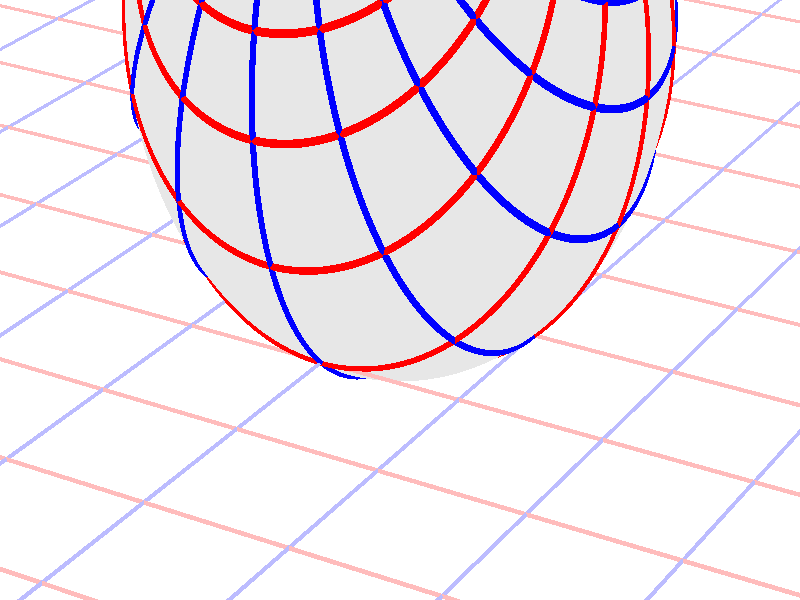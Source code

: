 #version 3.7;
global_settings{assumed_gamma 1.0}
camera{perspective location <16.275953626987476496879026, 9.396926207859083390872001, 6.840402866513374036117057> right <0.133333333333333331482962, -0.230940107675850353485814, -0.000000000000000000000000> up <-0.044429719908903583802662, -0.025651510749425152774217, 0.140953893117886280839102> direction <0.813797681349373802639491, 0.469846310392954158441370, 0.342020143325668712908083> sky <-0.296198132726023855010311, -0.171010071662834328698466, 0.939692620785908427905042> look_at <15.462155945638102139128023, 8.927079897466128954874875, 6.498382723187705600764730>}
light_source{<16.275953626987476496879026, 9.396926207859083390872001, 6.840402866513374036117057> rgb<1.0,1.0,1.0>}
background{rgb<1,1,1>}
union{object{sphere{<0.000000000000000000000000, 0.000000000000000000000000, 1.471486968093183467232166>,1.779121664549130787946751} pigment{rgbft<0.8,0.8,0.8,0.2,0.2>}}object{union{cylinder{<-50.000000000000000000000000, 50.000000000000000000000000, 0.000000000000000000000000>,<-50.000000000000000000000000, -50.000000000000000000000000, 0.000000000000000000000000>,0.010000000000000000208167}cylinder{<-49.000000000000000000000000, 50.000000000000000000000000, 0.000000000000000000000000>,<-49.000000000000000000000000, -50.000000000000000000000000, 0.000000000000000000000000>,0.010000000000000000208167}cylinder{<-48.000000000000000000000000, 50.000000000000000000000000, 0.000000000000000000000000>,<-48.000000000000000000000000, -50.000000000000000000000000, 0.000000000000000000000000>,0.010000000000000000208167}cylinder{<-47.000000000000000000000000, 50.000000000000000000000000, 0.000000000000000000000000>,<-47.000000000000000000000000, -50.000000000000000000000000, 0.000000000000000000000000>,0.010000000000000000208167}cylinder{<-46.000000000000000000000000, 50.000000000000000000000000, 0.000000000000000000000000>,<-46.000000000000000000000000, -50.000000000000000000000000, 0.000000000000000000000000>,0.010000000000000000208167}cylinder{<-45.000000000000000000000000, 50.000000000000000000000000, 0.000000000000000000000000>,<-45.000000000000000000000000, -50.000000000000000000000000, 0.000000000000000000000000>,0.010000000000000000208167}cylinder{<-44.000000000000000000000000, 50.000000000000000000000000, 0.000000000000000000000000>,<-44.000000000000000000000000, -50.000000000000000000000000, 0.000000000000000000000000>,0.010000000000000000208167}cylinder{<-43.000000000000000000000000, 50.000000000000000000000000, 0.000000000000000000000000>,<-43.000000000000000000000000, -50.000000000000000000000000, 0.000000000000000000000000>,0.010000000000000000208167}cylinder{<-42.000000000000000000000000, 50.000000000000000000000000, 0.000000000000000000000000>,<-42.000000000000000000000000, -50.000000000000000000000000, 0.000000000000000000000000>,0.010000000000000000208167}cylinder{<-41.000000000000000000000000, 50.000000000000000000000000, 0.000000000000000000000000>,<-41.000000000000000000000000, -50.000000000000000000000000, 0.000000000000000000000000>,0.010000000000000000208167}cylinder{<-40.000000000000000000000000, 50.000000000000000000000000, 0.000000000000000000000000>,<-40.000000000000000000000000, -50.000000000000000000000000, 0.000000000000000000000000>,0.010000000000000000208167}cylinder{<-39.000000000000000000000000, 50.000000000000000000000000, 0.000000000000000000000000>,<-39.000000000000000000000000, -50.000000000000000000000000, 0.000000000000000000000000>,0.010000000000000000208167}cylinder{<-38.000000000000000000000000, 50.000000000000000000000000, 0.000000000000000000000000>,<-38.000000000000000000000000, -50.000000000000000000000000, 0.000000000000000000000000>,0.010000000000000000208167}cylinder{<-37.000000000000000000000000, 50.000000000000000000000000, 0.000000000000000000000000>,<-37.000000000000000000000000, -50.000000000000000000000000, 0.000000000000000000000000>,0.010000000000000000208167}cylinder{<-36.000000000000000000000000, 50.000000000000000000000000, 0.000000000000000000000000>,<-36.000000000000000000000000, -50.000000000000000000000000, 0.000000000000000000000000>,0.010000000000000000208167}cylinder{<-35.000000000000000000000000, 50.000000000000000000000000, 0.000000000000000000000000>,<-35.000000000000000000000000, -50.000000000000000000000000, 0.000000000000000000000000>,0.010000000000000000208167}cylinder{<-34.000000000000000000000000, 50.000000000000000000000000, 0.000000000000000000000000>,<-34.000000000000000000000000, -50.000000000000000000000000, 0.000000000000000000000000>,0.010000000000000000208167}cylinder{<-33.000000000000000000000000, 50.000000000000000000000000, 0.000000000000000000000000>,<-33.000000000000000000000000, -50.000000000000000000000000, 0.000000000000000000000000>,0.010000000000000000208167}cylinder{<-32.000000000000000000000000, 50.000000000000000000000000, 0.000000000000000000000000>,<-32.000000000000000000000000, -50.000000000000000000000000, 0.000000000000000000000000>,0.010000000000000000208167}cylinder{<-31.000000000000000000000000, 50.000000000000000000000000, 0.000000000000000000000000>,<-31.000000000000000000000000, -50.000000000000000000000000, 0.000000000000000000000000>,0.010000000000000000208167}cylinder{<-30.000000000000000000000000, 50.000000000000000000000000, 0.000000000000000000000000>,<-30.000000000000000000000000, -50.000000000000000000000000, 0.000000000000000000000000>,0.010000000000000000208167}cylinder{<-29.000000000000000000000000, 50.000000000000000000000000, 0.000000000000000000000000>,<-29.000000000000000000000000, -50.000000000000000000000000, 0.000000000000000000000000>,0.010000000000000000208167}cylinder{<-28.000000000000000000000000, 50.000000000000000000000000, 0.000000000000000000000000>,<-28.000000000000000000000000, -50.000000000000000000000000, 0.000000000000000000000000>,0.010000000000000000208167}cylinder{<-27.000000000000000000000000, 50.000000000000000000000000, 0.000000000000000000000000>,<-27.000000000000000000000000, -50.000000000000000000000000, 0.000000000000000000000000>,0.010000000000000000208167}cylinder{<-26.000000000000000000000000, 50.000000000000000000000000, 0.000000000000000000000000>,<-26.000000000000000000000000, -50.000000000000000000000000, 0.000000000000000000000000>,0.010000000000000000208167}cylinder{<-25.000000000000000000000000, 50.000000000000000000000000, 0.000000000000000000000000>,<-25.000000000000000000000000, -50.000000000000000000000000, 0.000000000000000000000000>,0.010000000000000000208167}cylinder{<-24.000000000000000000000000, 50.000000000000000000000000, 0.000000000000000000000000>,<-24.000000000000000000000000, -50.000000000000000000000000, 0.000000000000000000000000>,0.010000000000000000208167}cylinder{<-23.000000000000000000000000, 50.000000000000000000000000, 0.000000000000000000000000>,<-23.000000000000000000000000, -50.000000000000000000000000, 0.000000000000000000000000>,0.010000000000000000208167}cylinder{<-22.000000000000000000000000, 50.000000000000000000000000, 0.000000000000000000000000>,<-22.000000000000000000000000, -50.000000000000000000000000, 0.000000000000000000000000>,0.010000000000000000208167}cylinder{<-21.000000000000000000000000, 50.000000000000000000000000, 0.000000000000000000000000>,<-21.000000000000000000000000, -50.000000000000000000000000, 0.000000000000000000000000>,0.010000000000000000208167}cylinder{<-20.000000000000000000000000, 50.000000000000000000000000, 0.000000000000000000000000>,<-20.000000000000000000000000, -50.000000000000000000000000, 0.000000000000000000000000>,0.010000000000000000208167}cylinder{<-19.000000000000000000000000, 50.000000000000000000000000, 0.000000000000000000000000>,<-19.000000000000000000000000, -50.000000000000000000000000, 0.000000000000000000000000>,0.010000000000000000208167}cylinder{<-18.000000000000000000000000, 50.000000000000000000000000, 0.000000000000000000000000>,<-18.000000000000000000000000, -50.000000000000000000000000, 0.000000000000000000000000>,0.010000000000000000208167}cylinder{<-17.000000000000000000000000, 50.000000000000000000000000, 0.000000000000000000000000>,<-17.000000000000000000000000, -50.000000000000000000000000, 0.000000000000000000000000>,0.010000000000000000208167}cylinder{<-16.000000000000000000000000, 50.000000000000000000000000, 0.000000000000000000000000>,<-16.000000000000000000000000, -50.000000000000000000000000, 0.000000000000000000000000>,0.010000000000000000208167}cylinder{<-15.000000000000000000000000, 50.000000000000000000000000, 0.000000000000000000000000>,<-15.000000000000000000000000, -50.000000000000000000000000, 0.000000000000000000000000>,0.010000000000000000208167}cylinder{<-14.000000000000000000000000, 50.000000000000000000000000, 0.000000000000000000000000>,<-14.000000000000000000000000, -50.000000000000000000000000, 0.000000000000000000000000>,0.010000000000000000208167}cylinder{<-13.000000000000000000000000, 50.000000000000000000000000, 0.000000000000000000000000>,<-13.000000000000000000000000, -50.000000000000000000000000, 0.000000000000000000000000>,0.010000000000000000208167}cylinder{<-12.000000000000000000000000, 50.000000000000000000000000, 0.000000000000000000000000>,<-12.000000000000000000000000, -50.000000000000000000000000, 0.000000000000000000000000>,0.010000000000000000208167}cylinder{<-11.000000000000000000000000, 50.000000000000000000000000, 0.000000000000000000000000>,<-11.000000000000000000000000, -50.000000000000000000000000, 0.000000000000000000000000>,0.010000000000000000208167}cylinder{<-10.000000000000000000000000, 50.000000000000000000000000, 0.000000000000000000000000>,<-10.000000000000000000000000, -50.000000000000000000000000, 0.000000000000000000000000>,0.010000000000000000208167}cylinder{<-9.000000000000000000000000, 50.000000000000000000000000, 0.000000000000000000000000>,<-9.000000000000000000000000, -50.000000000000000000000000, 0.000000000000000000000000>,0.010000000000000000208167}cylinder{<-8.000000000000000000000000, 50.000000000000000000000000, 0.000000000000000000000000>,<-8.000000000000000000000000, -50.000000000000000000000000, 0.000000000000000000000000>,0.010000000000000000208167}cylinder{<-7.000000000000000000000000, 50.000000000000000000000000, 0.000000000000000000000000>,<-7.000000000000000000000000, -50.000000000000000000000000, 0.000000000000000000000000>,0.010000000000000000208167}cylinder{<-6.000000000000000000000000, 50.000000000000000000000000, 0.000000000000000000000000>,<-6.000000000000000000000000, -50.000000000000000000000000, 0.000000000000000000000000>,0.010000000000000000208167}cylinder{<-5.000000000000000000000000, 50.000000000000000000000000, 0.000000000000000000000000>,<-5.000000000000000000000000, -50.000000000000000000000000, 0.000000000000000000000000>,0.010000000000000000208167}cylinder{<-4.000000000000000000000000, 50.000000000000000000000000, 0.000000000000000000000000>,<-4.000000000000000000000000, -50.000000000000000000000000, 0.000000000000000000000000>,0.010000000000000000208167}cylinder{<-3.000000000000000000000000, 50.000000000000000000000000, 0.000000000000000000000000>,<-3.000000000000000000000000, -50.000000000000000000000000, 0.000000000000000000000000>,0.010000000000000000208167}cylinder{<-2.000000000000000000000000, 50.000000000000000000000000, 0.000000000000000000000000>,<-2.000000000000000000000000, -50.000000000000000000000000, 0.000000000000000000000000>,0.010000000000000000208167}cylinder{<-1.000000000000000000000000, 50.000000000000000000000000, 0.000000000000000000000000>,<-1.000000000000000000000000, -50.000000000000000000000000, 0.000000000000000000000000>,0.010000000000000000208167}cylinder{<0.000000000000000000000000, 50.000000000000000000000000, 0.000000000000000000000000>,<0.000000000000000000000000, -50.000000000000000000000000, 0.000000000000000000000000>,0.010000000000000000208167}cylinder{<1.000000000000000000000000, 50.000000000000000000000000, 0.000000000000000000000000>,<1.000000000000000000000000, -50.000000000000000000000000, 0.000000000000000000000000>,0.010000000000000000208167}cylinder{<2.000000000000000000000000, 50.000000000000000000000000, 0.000000000000000000000000>,<2.000000000000000000000000, -50.000000000000000000000000, 0.000000000000000000000000>,0.010000000000000000208167}cylinder{<3.000000000000000000000000, 50.000000000000000000000000, 0.000000000000000000000000>,<3.000000000000000000000000, -50.000000000000000000000000, 0.000000000000000000000000>,0.010000000000000000208167}cylinder{<4.000000000000000000000000, 50.000000000000000000000000, 0.000000000000000000000000>,<4.000000000000000000000000, -50.000000000000000000000000, 0.000000000000000000000000>,0.010000000000000000208167}cylinder{<5.000000000000000000000000, 50.000000000000000000000000, 0.000000000000000000000000>,<5.000000000000000000000000, -50.000000000000000000000000, 0.000000000000000000000000>,0.010000000000000000208167}cylinder{<6.000000000000000000000000, 50.000000000000000000000000, 0.000000000000000000000000>,<6.000000000000000000000000, -50.000000000000000000000000, 0.000000000000000000000000>,0.010000000000000000208167}cylinder{<7.000000000000000000000000, 50.000000000000000000000000, 0.000000000000000000000000>,<7.000000000000000000000000, -50.000000000000000000000000, 0.000000000000000000000000>,0.010000000000000000208167}cylinder{<8.000000000000000000000000, 50.000000000000000000000000, 0.000000000000000000000000>,<8.000000000000000000000000, -50.000000000000000000000000, 0.000000000000000000000000>,0.010000000000000000208167}cylinder{<9.000000000000000000000000, 50.000000000000000000000000, 0.000000000000000000000000>,<9.000000000000000000000000, -50.000000000000000000000000, 0.000000000000000000000000>,0.010000000000000000208167}cylinder{<10.000000000000000000000000, 50.000000000000000000000000, 0.000000000000000000000000>,<10.000000000000000000000000, -50.000000000000000000000000, 0.000000000000000000000000>,0.010000000000000000208167}cylinder{<11.000000000000000000000000, 50.000000000000000000000000, 0.000000000000000000000000>,<11.000000000000000000000000, -50.000000000000000000000000, 0.000000000000000000000000>,0.010000000000000000208167}cylinder{<12.000000000000000000000000, 50.000000000000000000000000, 0.000000000000000000000000>,<12.000000000000000000000000, -50.000000000000000000000000, 0.000000000000000000000000>,0.010000000000000000208167}cylinder{<13.000000000000000000000000, 50.000000000000000000000000, 0.000000000000000000000000>,<13.000000000000000000000000, -50.000000000000000000000000, 0.000000000000000000000000>,0.010000000000000000208167}cylinder{<14.000000000000000000000000, 50.000000000000000000000000, 0.000000000000000000000000>,<14.000000000000000000000000, -50.000000000000000000000000, 0.000000000000000000000000>,0.010000000000000000208167}cylinder{<15.000000000000000000000000, 50.000000000000000000000000, 0.000000000000000000000000>,<15.000000000000000000000000, -50.000000000000000000000000, 0.000000000000000000000000>,0.010000000000000000208167}cylinder{<16.000000000000000000000000, 50.000000000000000000000000, 0.000000000000000000000000>,<16.000000000000000000000000, -50.000000000000000000000000, 0.000000000000000000000000>,0.010000000000000000208167}cylinder{<17.000000000000000000000000, 50.000000000000000000000000, 0.000000000000000000000000>,<17.000000000000000000000000, -50.000000000000000000000000, 0.000000000000000000000000>,0.010000000000000000208167}cylinder{<18.000000000000000000000000, 50.000000000000000000000000, 0.000000000000000000000000>,<18.000000000000000000000000, -50.000000000000000000000000, 0.000000000000000000000000>,0.010000000000000000208167}cylinder{<19.000000000000000000000000, 50.000000000000000000000000, 0.000000000000000000000000>,<19.000000000000000000000000, -50.000000000000000000000000, 0.000000000000000000000000>,0.010000000000000000208167}cylinder{<20.000000000000000000000000, 50.000000000000000000000000, 0.000000000000000000000000>,<20.000000000000000000000000, -50.000000000000000000000000, 0.000000000000000000000000>,0.010000000000000000208167}cylinder{<21.000000000000000000000000, 50.000000000000000000000000, 0.000000000000000000000000>,<21.000000000000000000000000, -50.000000000000000000000000, 0.000000000000000000000000>,0.010000000000000000208167}cylinder{<22.000000000000000000000000, 50.000000000000000000000000, 0.000000000000000000000000>,<22.000000000000000000000000, -50.000000000000000000000000, 0.000000000000000000000000>,0.010000000000000000208167}cylinder{<23.000000000000000000000000, 50.000000000000000000000000, 0.000000000000000000000000>,<23.000000000000000000000000, -50.000000000000000000000000, 0.000000000000000000000000>,0.010000000000000000208167}cylinder{<24.000000000000000000000000, 50.000000000000000000000000, 0.000000000000000000000000>,<24.000000000000000000000000, -50.000000000000000000000000, 0.000000000000000000000000>,0.010000000000000000208167}cylinder{<25.000000000000000000000000, 50.000000000000000000000000, 0.000000000000000000000000>,<25.000000000000000000000000, -50.000000000000000000000000, 0.000000000000000000000000>,0.010000000000000000208167}cylinder{<26.000000000000000000000000, 50.000000000000000000000000, 0.000000000000000000000000>,<26.000000000000000000000000, -50.000000000000000000000000, 0.000000000000000000000000>,0.010000000000000000208167}cylinder{<27.000000000000000000000000, 50.000000000000000000000000, 0.000000000000000000000000>,<27.000000000000000000000000, -50.000000000000000000000000, 0.000000000000000000000000>,0.010000000000000000208167}cylinder{<28.000000000000000000000000, 50.000000000000000000000000, 0.000000000000000000000000>,<28.000000000000000000000000, -50.000000000000000000000000, 0.000000000000000000000000>,0.010000000000000000208167}cylinder{<29.000000000000000000000000, 50.000000000000000000000000, 0.000000000000000000000000>,<29.000000000000000000000000, -50.000000000000000000000000, 0.000000000000000000000000>,0.010000000000000000208167}cylinder{<30.000000000000000000000000, 50.000000000000000000000000, 0.000000000000000000000000>,<30.000000000000000000000000, -50.000000000000000000000000, 0.000000000000000000000000>,0.010000000000000000208167}cylinder{<31.000000000000000000000000, 50.000000000000000000000000, 0.000000000000000000000000>,<31.000000000000000000000000, -50.000000000000000000000000, 0.000000000000000000000000>,0.010000000000000000208167}cylinder{<32.000000000000000000000000, 50.000000000000000000000000, 0.000000000000000000000000>,<32.000000000000000000000000, -50.000000000000000000000000, 0.000000000000000000000000>,0.010000000000000000208167}cylinder{<33.000000000000000000000000, 50.000000000000000000000000, 0.000000000000000000000000>,<33.000000000000000000000000, -50.000000000000000000000000, 0.000000000000000000000000>,0.010000000000000000208167}cylinder{<34.000000000000000000000000, 50.000000000000000000000000, 0.000000000000000000000000>,<34.000000000000000000000000, -50.000000000000000000000000, 0.000000000000000000000000>,0.010000000000000000208167}cylinder{<35.000000000000000000000000, 50.000000000000000000000000, 0.000000000000000000000000>,<35.000000000000000000000000, -50.000000000000000000000000, 0.000000000000000000000000>,0.010000000000000000208167}cylinder{<36.000000000000000000000000, 50.000000000000000000000000, 0.000000000000000000000000>,<36.000000000000000000000000, -50.000000000000000000000000, 0.000000000000000000000000>,0.010000000000000000208167}cylinder{<37.000000000000000000000000, 50.000000000000000000000000, 0.000000000000000000000000>,<37.000000000000000000000000, -50.000000000000000000000000, 0.000000000000000000000000>,0.010000000000000000208167}cylinder{<38.000000000000000000000000, 50.000000000000000000000000, 0.000000000000000000000000>,<38.000000000000000000000000, -50.000000000000000000000000, 0.000000000000000000000000>,0.010000000000000000208167}cylinder{<39.000000000000000000000000, 50.000000000000000000000000, 0.000000000000000000000000>,<39.000000000000000000000000, -50.000000000000000000000000, 0.000000000000000000000000>,0.010000000000000000208167}cylinder{<40.000000000000000000000000, 50.000000000000000000000000, 0.000000000000000000000000>,<40.000000000000000000000000, -50.000000000000000000000000, 0.000000000000000000000000>,0.010000000000000000208167}cylinder{<41.000000000000000000000000, 50.000000000000000000000000, 0.000000000000000000000000>,<41.000000000000000000000000, -50.000000000000000000000000, 0.000000000000000000000000>,0.010000000000000000208167}cylinder{<42.000000000000000000000000, 50.000000000000000000000000, 0.000000000000000000000000>,<42.000000000000000000000000, -50.000000000000000000000000, 0.000000000000000000000000>,0.010000000000000000208167}cylinder{<43.000000000000000000000000, 50.000000000000000000000000, 0.000000000000000000000000>,<43.000000000000000000000000, -50.000000000000000000000000, 0.000000000000000000000000>,0.010000000000000000208167}cylinder{<44.000000000000000000000000, 50.000000000000000000000000, 0.000000000000000000000000>,<44.000000000000000000000000, -50.000000000000000000000000, 0.000000000000000000000000>,0.010000000000000000208167}cylinder{<45.000000000000000000000000, 50.000000000000000000000000, 0.000000000000000000000000>,<45.000000000000000000000000, -50.000000000000000000000000, 0.000000000000000000000000>,0.010000000000000000208167}cylinder{<46.000000000000000000000000, 50.000000000000000000000000, 0.000000000000000000000000>,<46.000000000000000000000000, -50.000000000000000000000000, 0.000000000000000000000000>,0.010000000000000000208167}cylinder{<47.000000000000000000000000, 50.000000000000000000000000, 0.000000000000000000000000>,<47.000000000000000000000000, -50.000000000000000000000000, 0.000000000000000000000000>,0.010000000000000000208167}cylinder{<48.000000000000000000000000, 50.000000000000000000000000, 0.000000000000000000000000>,<48.000000000000000000000000, -50.000000000000000000000000, 0.000000000000000000000000>,0.010000000000000000208167}cylinder{<49.000000000000000000000000, 50.000000000000000000000000, 0.000000000000000000000000>,<49.000000000000000000000000, -50.000000000000000000000000, 0.000000000000000000000000>,0.010000000000000000208167}cylinder{<50.000000000000000000000000, 50.000000000000000000000000, 0.000000000000000000000000>,<50.000000000000000000000000, -50.000000000000000000000000, 0.000000000000000000000000>,0.010000000000000000208167}} pigment{rgb<1.0,0.5,0.5>}}object{union{cylinder{<50.000000000000000000000000, -50.000000000000000000000000, 0.000000000000000000000000>,<-50.000000000000000000000000, -50.000000000000000000000000, 0.000000000000000000000000>,0.010000000000000000208167}cylinder{<50.000000000000000000000000, -49.000000000000000000000000, 0.000000000000000000000000>,<-50.000000000000000000000000, -49.000000000000000000000000, 0.000000000000000000000000>,0.010000000000000000208167}cylinder{<50.000000000000000000000000, -48.000000000000000000000000, 0.000000000000000000000000>,<-50.000000000000000000000000, -48.000000000000000000000000, 0.000000000000000000000000>,0.010000000000000000208167}cylinder{<50.000000000000000000000000, -47.000000000000000000000000, 0.000000000000000000000000>,<-50.000000000000000000000000, -47.000000000000000000000000, 0.000000000000000000000000>,0.010000000000000000208167}cylinder{<50.000000000000000000000000, -46.000000000000000000000000, 0.000000000000000000000000>,<-50.000000000000000000000000, -46.000000000000000000000000, 0.000000000000000000000000>,0.010000000000000000208167}cylinder{<50.000000000000000000000000, -45.000000000000000000000000, 0.000000000000000000000000>,<-50.000000000000000000000000, -45.000000000000000000000000, 0.000000000000000000000000>,0.010000000000000000208167}cylinder{<50.000000000000000000000000, -44.000000000000000000000000, 0.000000000000000000000000>,<-50.000000000000000000000000, -44.000000000000000000000000, 0.000000000000000000000000>,0.010000000000000000208167}cylinder{<50.000000000000000000000000, -43.000000000000000000000000, 0.000000000000000000000000>,<-50.000000000000000000000000, -43.000000000000000000000000, 0.000000000000000000000000>,0.010000000000000000208167}cylinder{<50.000000000000000000000000, -42.000000000000000000000000, 0.000000000000000000000000>,<-50.000000000000000000000000, -42.000000000000000000000000, 0.000000000000000000000000>,0.010000000000000000208167}cylinder{<50.000000000000000000000000, -41.000000000000000000000000, 0.000000000000000000000000>,<-50.000000000000000000000000, -41.000000000000000000000000, 0.000000000000000000000000>,0.010000000000000000208167}cylinder{<50.000000000000000000000000, -40.000000000000000000000000, 0.000000000000000000000000>,<-50.000000000000000000000000, -40.000000000000000000000000, 0.000000000000000000000000>,0.010000000000000000208167}cylinder{<50.000000000000000000000000, -39.000000000000000000000000, 0.000000000000000000000000>,<-50.000000000000000000000000, -39.000000000000000000000000, 0.000000000000000000000000>,0.010000000000000000208167}cylinder{<50.000000000000000000000000, -38.000000000000000000000000, 0.000000000000000000000000>,<-50.000000000000000000000000, -38.000000000000000000000000, 0.000000000000000000000000>,0.010000000000000000208167}cylinder{<50.000000000000000000000000, -37.000000000000000000000000, 0.000000000000000000000000>,<-50.000000000000000000000000, -37.000000000000000000000000, 0.000000000000000000000000>,0.010000000000000000208167}cylinder{<50.000000000000000000000000, -36.000000000000000000000000, 0.000000000000000000000000>,<-50.000000000000000000000000, -36.000000000000000000000000, 0.000000000000000000000000>,0.010000000000000000208167}cylinder{<50.000000000000000000000000, -35.000000000000000000000000, 0.000000000000000000000000>,<-50.000000000000000000000000, -35.000000000000000000000000, 0.000000000000000000000000>,0.010000000000000000208167}cylinder{<50.000000000000000000000000, -34.000000000000000000000000, 0.000000000000000000000000>,<-50.000000000000000000000000, -34.000000000000000000000000, 0.000000000000000000000000>,0.010000000000000000208167}cylinder{<50.000000000000000000000000, -33.000000000000000000000000, 0.000000000000000000000000>,<-50.000000000000000000000000, -33.000000000000000000000000, 0.000000000000000000000000>,0.010000000000000000208167}cylinder{<50.000000000000000000000000, -32.000000000000000000000000, 0.000000000000000000000000>,<-50.000000000000000000000000, -32.000000000000000000000000, 0.000000000000000000000000>,0.010000000000000000208167}cylinder{<50.000000000000000000000000, -31.000000000000000000000000, 0.000000000000000000000000>,<-50.000000000000000000000000, -31.000000000000000000000000, 0.000000000000000000000000>,0.010000000000000000208167}cylinder{<50.000000000000000000000000, -30.000000000000000000000000, 0.000000000000000000000000>,<-50.000000000000000000000000, -30.000000000000000000000000, 0.000000000000000000000000>,0.010000000000000000208167}cylinder{<50.000000000000000000000000, -29.000000000000000000000000, 0.000000000000000000000000>,<-50.000000000000000000000000, -29.000000000000000000000000, 0.000000000000000000000000>,0.010000000000000000208167}cylinder{<50.000000000000000000000000, -28.000000000000000000000000, 0.000000000000000000000000>,<-50.000000000000000000000000, -28.000000000000000000000000, 0.000000000000000000000000>,0.010000000000000000208167}cylinder{<50.000000000000000000000000, -27.000000000000000000000000, 0.000000000000000000000000>,<-50.000000000000000000000000, -27.000000000000000000000000, 0.000000000000000000000000>,0.010000000000000000208167}cylinder{<50.000000000000000000000000, -26.000000000000000000000000, 0.000000000000000000000000>,<-50.000000000000000000000000, -26.000000000000000000000000, 0.000000000000000000000000>,0.010000000000000000208167}cylinder{<50.000000000000000000000000, -25.000000000000000000000000, 0.000000000000000000000000>,<-50.000000000000000000000000, -25.000000000000000000000000, 0.000000000000000000000000>,0.010000000000000000208167}cylinder{<50.000000000000000000000000, -24.000000000000000000000000, 0.000000000000000000000000>,<-50.000000000000000000000000, -24.000000000000000000000000, 0.000000000000000000000000>,0.010000000000000000208167}cylinder{<50.000000000000000000000000, -23.000000000000000000000000, 0.000000000000000000000000>,<-50.000000000000000000000000, -23.000000000000000000000000, 0.000000000000000000000000>,0.010000000000000000208167}cylinder{<50.000000000000000000000000, -22.000000000000000000000000, 0.000000000000000000000000>,<-50.000000000000000000000000, -22.000000000000000000000000, 0.000000000000000000000000>,0.010000000000000000208167}cylinder{<50.000000000000000000000000, -21.000000000000000000000000, 0.000000000000000000000000>,<-50.000000000000000000000000, -21.000000000000000000000000, 0.000000000000000000000000>,0.010000000000000000208167}cylinder{<50.000000000000000000000000, -20.000000000000000000000000, 0.000000000000000000000000>,<-50.000000000000000000000000, -20.000000000000000000000000, 0.000000000000000000000000>,0.010000000000000000208167}cylinder{<50.000000000000000000000000, -19.000000000000000000000000, 0.000000000000000000000000>,<-50.000000000000000000000000, -19.000000000000000000000000, 0.000000000000000000000000>,0.010000000000000000208167}cylinder{<50.000000000000000000000000, -18.000000000000000000000000, 0.000000000000000000000000>,<-50.000000000000000000000000, -18.000000000000000000000000, 0.000000000000000000000000>,0.010000000000000000208167}cylinder{<50.000000000000000000000000, -17.000000000000000000000000, 0.000000000000000000000000>,<-50.000000000000000000000000, -17.000000000000000000000000, 0.000000000000000000000000>,0.010000000000000000208167}cylinder{<50.000000000000000000000000, -16.000000000000000000000000, 0.000000000000000000000000>,<-50.000000000000000000000000, -16.000000000000000000000000, 0.000000000000000000000000>,0.010000000000000000208167}cylinder{<50.000000000000000000000000, -15.000000000000000000000000, 0.000000000000000000000000>,<-50.000000000000000000000000, -15.000000000000000000000000, 0.000000000000000000000000>,0.010000000000000000208167}cylinder{<50.000000000000000000000000, -14.000000000000000000000000, 0.000000000000000000000000>,<-50.000000000000000000000000, -14.000000000000000000000000, 0.000000000000000000000000>,0.010000000000000000208167}cylinder{<50.000000000000000000000000, -13.000000000000000000000000, 0.000000000000000000000000>,<-50.000000000000000000000000, -13.000000000000000000000000, 0.000000000000000000000000>,0.010000000000000000208167}cylinder{<50.000000000000000000000000, -12.000000000000000000000000, 0.000000000000000000000000>,<-50.000000000000000000000000, -12.000000000000000000000000, 0.000000000000000000000000>,0.010000000000000000208167}cylinder{<50.000000000000000000000000, -11.000000000000000000000000, 0.000000000000000000000000>,<-50.000000000000000000000000, -11.000000000000000000000000, 0.000000000000000000000000>,0.010000000000000000208167}cylinder{<50.000000000000000000000000, -10.000000000000000000000000, 0.000000000000000000000000>,<-50.000000000000000000000000, -10.000000000000000000000000, 0.000000000000000000000000>,0.010000000000000000208167}cylinder{<50.000000000000000000000000, -9.000000000000000000000000, 0.000000000000000000000000>,<-50.000000000000000000000000, -9.000000000000000000000000, 0.000000000000000000000000>,0.010000000000000000208167}cylinder{<50.000000000000000000000000, -8.000000000000000000000000, 0.000000000000000000000000>,<-50.000000000000000000000000, -8.000000000000000000000000, 0.000000000000000000000000>,0.010000000000000000208167}cylinder{<50.000000000000000000000000, -7.000000000000000000000000, 0.000000000000000000000000>,<-50.000000000000000000000000, -7.000000000000000000000000, 0.000000000000000000000000>,0.010000000000000000208167}cylinder{<50.000000000000000000000000, -6.000000000000000000000000, 0.000000000000000000000000>,<-50.000000000000000000000000, -6.000000000000000000000000, 0.000000000000000000000000>,0.010000000000000000208167}cylinder{<50.000000000000000000000000, -5.000000000000000000000000, 0.000000000000000000000000>,<-50.000000000000000000000000, -5.000000000000000000000000, 0.000000000000000000000000>,0.010000000000000000208167}cylinder{<50.000000000000000000000000, -4.000000000000000000000000, 0.000000000000000000000000>,<-50.000000000000000000000000, -4.000000000000000000000000, 0.000000000000000000000000>,0.010000000000000000208167}cylinder{<50.000000000000000000000000, -3.000000000000000000000000, 0.000000000000000000000000>,<-50.000000000000000000000000, -3.000000000000000000000000, 0.000000000000000000000000>,0.010000000000000000208167}cylinder{<50.000000000000000000000000, -2.000000000000000000000000, 0.000000000000000000000000>,<-50.000000000000000000000000, -2.000000000000000000000000, 0.000000000000000000000000>,0.010000000000000000208167}cylinder{<50.000000000000000000000000, -1.000000000000000000000000, 0.000000000000000000000000>,<-50.000000000000000000000000, -1.000000000000000000000000, 0.000000000000000000000000>,0.010000000000000000208167}cylinder{<50.000000000000000000000000, 0.000000000000000000000000, 0.000000000000000000000000>,<-50.000000000000000000000000, 0.000000000000000000000000, 0.000000000000000000000000>,0.010000000000000000208167}cylinder{<50.000000000000000000000000, 1.000000000000000000000000, 0.000000000000000000000000>,<-50.000000000000000000000000, 1.000000000000000000000000, 0.000000000000000000000000>,0.010000000000000000208167}cylinder{<50.000000000000000000000000, 2.000000000000000000000000, 0.000000000000000000000000>,<-50.000000000000000000000000, 2.000000000000000000000000, 0.000000000000000000000000>,0.010000000000000000208167}cylinder{<50.000000000000000000000000, 3.000000000000000000000000, 0.000000000000000000000000>,<-50.000000000000000000000000, 3.000000000000000000000000, 0.000000000000000000000000>,0.010000000000000000208167}cylinder{<50.000000000000000000000000, 4.000000000000000000000000, 0.000000000000000000000000>,<-50.000000000000000000000000, 4.000000000000000000000000, 0.000000000000000000000000>,0.010000000000000000208167}cylinder{<50.000000000000000000000000, 5.000000000000000000000000, 0.000000000000000000000000>,<-50.000000000000000000000000, 5.000000000000000000000000, 0.000000000000000000000000>,0.010000000000000000208167}cylinder{<50.000000000000000000000000, 6.000000000000000000000000, 0.000000000000000000000000>,<-50.000000000000000000000000, 6.000000000000000000000000, 0.000000000000000000000000>,0.010000000000000000208167}cylinder{<50.000000000000000000000000, 7.000000000000000000000000, 0.000000000000000000000000>,<-50.000000000000000000000000, 7.000000000000000000000000, 0.000000000000000000000000>,0.010000000000000000208167}cylinder{<50.000000000000000000000000, 8.000000000000000000000000, 0.000000000000000000000000>,<-50.000000000000000000000000, 8.000000000000000000000000, 0.000000000000000000000000>,0.010000000000000000208167}cylinder{<50.000000000000000000000000, 9.000000000000000000000000, 0.000000000000000000000000>,<-50.000000000000000000000000, 9.000000000000000000000000, 0.000000000000000000000000>,0.010000000000000000208167}cylinder{<50.000000000000000000000000, 10.000000000000000000000000, 0.000000000000000000000000>,<-50.000000000000000000000000, 10.000000000000000000000000, 0.000000000000000000000000>,0.010000000000000000208167}cylinder{<50.000000000000000000000000, 11.000000000000000000000000, 0.000000000000000000000000>,<-50.000000000000000000000000, 11.000000000000000000000000, 0.000000000000000000000000>,0.010000000000000000208167}cylinder{<50.000000000000000000000000, 12.000000000000000000000000, 0.000000000000000000000000>,<-50.000000000000000000000000, 12.000000000000000000000000, 0.000000000000000000000000>,0.010000000000000000208167}cylinder{<50.000000000000000000000000, 13.000000000000000000000000, 0.000000000000000000000000>,<-50.000000000000000000000000, 13.000000000000000000000000, 0.000000000000000000000000>,0.010000000000000000208167}cylinder{<50.000000000000000000000000, 14.000000000000000000000000, 0.000000000000000000000000>,<-50.000000000000000000000000, 14.000000000000000000000000, 0.000000000000000000000000>,0.010000000000000000208167}cylinder{<50.000000000000000000000000, 15.000000000000000000000000, 0.000000000000000000000000>,<-50.000000000000000000000000, 15.000000000000000000000000, 0.000000000000000000000000>,0.010000000000000000208167}cylinder{<50.000000000000000000000000, 16.000000000000000000000000, 0.000000000000000000000000>,<-50.000000000000000000000000, 16.000000000000000000000000, 0.000000000000000000000000>,0.010000000000000000208167}cylinder{<50.000000000000000000000000, 17.000000000000000000000000, 0.000000000000000000000000>,<-50.000000000000000000000000, 17.000000000000000000000000, 0.000000000000000000000000>,0.010000000000000000208167}cylinder{<50.000000000000000000000000, 18.000000000000000000000000, 0.000000000000000000000000>,<-50.000000000000000000000000, 18.000000000000000000000000, 0.000000000000000000000000>,0.010000000000000000208167}cylinder{<50.000000000000000000000000, 19.000000000000000000000000, 0.000000000000000000000000>,<-50.000000000000000000000000, 19.000000000000000000000000, 0.000000000000000000000000>,0.010000000000000000208167}cylinder{<50.000000000000000000000000, 20.000000000000000000000000, 0.000000000000000000000000>,<-50.000000000000000000000000, 20.000000000000000000000000, 0.000000000000000000000000>,0.010000000000000000208167}cylinder{<50.000000000000000000000000, 21.000000000000000000000000, 0.000000000000000000000000>,<-50.000000000000000000000000, 21.000000000000000000000000, 0.000000000000000000000000>,0.010000000000000000208167}cylinder{<50.000000000000000000000000, 22.000000000000000000000000, 0.000000000000000000000000>,<-50.000000000000000000000000, 22.000000000000000000000000, 0.000000000000000000000000>,0.010000000000000000208167}cylinder{<50.000000000000000000000000, 23.000000000000000000000000, 0.000000000000000000000000>,<-50.000000000000000000000000, 23.000000000000000000000000, 0.000000000000000000000000>,0.010000000000000000208167}cylinder{<50.000000000000000000000000, 24.000000000000000000000000, 0.000000000000000000000000>,<-50.000000000000000000000000, 24.000000000000000000000000, 0.000000000000000000000000>,0.010000000000000000208167}cylinder{<50.000000000000000000000000, 25.000000000000000000000000, 0.000000000000000000000000>,<-50.000000000000000000000000, 25.000000000000000000000000, 0.000000000000000000000000>,0.010000000000000000208167}cylinder{<50.000000000000000000000000, 26.000000000000000000000000, 0.000000000000000000000000>,<-50.000000000000000000000000, 26.000000000000000000000000, 0.000000000000000000000000>,0.010000000000000000208167}cylinder{<50.000000000000000000000000, 27.000000000000000000000000, 0.000000000000000000000000>,<-50.000000000000000000000000, 27.000000000000000000000000, 0.000000000000000000000000>,0.010000000000000000208167}cylinder{<50.000000000000000000000000, 28.000000000000000000000000, 0.000000000000000000000000>,<-50.000000000000000000000000, 28.000000000000000000000000, 0.000000000000000000000000>,0.010000000000000000208167}cylinder{<50.000000000000000000000000, 29.000000000000000000000000, 0.000000000000000000000000>,<-50.000000000000000000000000, 29.000000000000000000000000, 0.000000000000000000000000>,0.010000000000000000208167}cylinder{<50.000000000000000000000000, 30.000000000000000000000000, 0.000000000000000000000000>,<-50.000000000000000000000000, 30.000000000000000000000000, 0.000000000000000000000000>,0.010000000000000000208167}cylinder{<50.000000000000000000000000, 31.000000000000000000000000, 0.000000000000000000000000>,<-50.000000000000000000000000, 31.000000000000000000000000, 0.000000000000000000000000>,0.010000000000000000208167}cylinder{<50.000000000000000000000000, 32.000000000000000000000000, 0.000000000000000000000000>,<-50.000000000000000000000000, 32.000000000000000000000000, 0.000000000000000000000000>,0.010000000000000000208167}cylinder{<50.000000000000000000000000, 33.000000000000000000000000, 0.000000000000000000000000>,<-50.000000000000000000000000, 33.000000000000000000000000, 0.000000000000000000000000>,0.010000000000000000208167}cylinder{<50.000000000000000000000000, 34.000000000000000000000000, 0.000000000000000000000000>,<-50.000000000000000000000000, 34.000000000000000000000000, 0.000000000000000000000000>,0.010000000000000000208167}cylinder{<50.000000000000000000000000, 35.000000000000000000000000, 0.000000000000000000000000>,<-50.000000000000000000000000, 35.000000000000000000000000, 0.000000000000000000000000>,0.010000000000000000208167}cylinder{<50.000000000000000000000000, 36.000000000000000000000000, 0.000000000000000000000000>,<-50.000000000000000000000000, 36.000000000000000000000000, 0.000000000000000000000000>,0.010000000000000000208167}cylinder{<50.000000000000000000000000, 37.000000000000000000000000, 0.000000000000000000000000>,<-50.000000000000000000000000, 37.000000000000000000000000, 0.000000000000000000000000>,0.010000000000000000208167}cylinder{<50.000000000000000000000000, 38.000000000000000000000000, 0.000000000000000000000000>,<-50.000000000000000000000000, 38.000000000000000000000000, 0.000000000000000000000000>,0.010000000000000000208167}cylinder{<50.000000000000000000000000, 39.000000000000000000000000, 0.000000000000000000000000>,<-50.000000000000000000000000, 39.000000000000000000000000, 0.000000000000000000000000>,0.010000000000000000208167}cylinder{<50.000000000000000000000000, 40.000000000000000000000000, 0.000000000000000000000000>,<-50.000000000000000000000000, 40.000000000000000000000000, 0.000000000000000000000000>,0.010000000000000000208167}cylinder{<50.000000000000000000000000, 41.000000000000000000000000, 0.000000000000000000000000>,<-50.000000000000000000000000, 41.000000000000000000000000, 0.000000000000000000000000>,0.010000000000000000208167}cylinder{<50.000000000000000000000000, 42.000000000000000000000000, 0.000000000000000000000000>,<-50.000000000000000000000000, 42.000000000000000000000000, 0.000000000000000000000000>,0.010000000000000000208167}cylinder{<50.000000000000000000000000, 43.000000000000000000000000, 0.000000000000000000000000>,<-50.000000000000000000000000, 43.000000000000000000000000, 0.000000000000000000000000>,0.010000000000000000208167}cylinder{<50.000000000000000000000000, 44.000000000000000000000000, 0.000000000000000000000000>,<-50.000000000000000000000000, 44.000000000000000000000000, 0.000000000000000000000000>,0.010000000000000000208167}cylinder{<50.000000000000000000000000, 45.000000000000000000000000, 0.000000000000000000000000>,<-50.000000000000000000000000, 45.000000000000000000000000, 0.000000000000000000000000>,0.010000000000000000208167}cylinder{<50.000000000000000000000000, 46.000000000000000000000000, 0.000000000000000000000000>,<-50.000000000000000000000000, 46.000000000000000000000000, 0.000000000000000000000000>,0.010000000000000000208167}cylinder{<50.000000000000000000000000, 47.000000000000000000000000, 0.000000000000000000000000>,<-50.000000000000000000000000, 47.000000000000000000000000, 0.000000000000000000000000>,0.010000000000000000208167}cylinder{<50.000000000000000000000000, 48.000000000000000000000000, 0.000000000000000000000000>,<-50.000000000000000000000000, 48.000000000000000000000000, 0.000000000000000000000000>,0.010000000000000000208167}cylinder{<50.000000000000000000000000, 49.000000000000000000000000, 0.000000000000000000000000>,<-50.000000000000000000000000, 49.000000000000000000000000, 0.000000000000000000000000>,0.010000000000000000208167}cylinder{<50.000000000000000000000000, 50.000000000000000000000000, 0.000000000000000000000000>,<-50.000000000000000000000000, 50.000000000000000000000000, 0.000000000000000000000000>,0.010000000000000000208167}} pigment{rgb<0.5,0.5,1.0>}}sphere{<0.000000000000000000000000, 0.000000000000000000000000, 3.250608632642314255178917>,0.050000000000000002775558}object{union{object{torus{0.115420904025808318538182,0.020000000000000000416334} matrix <0.997893384195870369879344, -0.000000000000000000000000, 0.064875216979314670462387, 0.064875216979314670462387, 0.000000000000000000000000, -0.997893384195870369879344, 0.000000000000000000000000, 1.000000000000000000000000, 0.000000000000000000000000, -0.115177756525240149176881, 0.000000000000000000000000, 3.243120676448916661627209>}object{torus{0.117766214522776288542438,0.020000000000000000416334} matrix <0.997806808037927872589989, -0.000000000000000000000000, 0.066193457631112020966846, 0.066193457631112020966846, 0.000000000000000000000000, -0.997806808037927872589989, 0.000000000000000000000000, 1.000000000000000000000000, 0.000000000000000000000000, -0.117507930607472513284684, 0.000000000000000000000000, 3.242813279711031615448746>}object{torus{0.120208590559233330363753,0.020000000000000000416334} matrix <0.997714789403882917895316, -0.000000000000000000000000, 0.067566256406328545347506, 0.067566256406328545347506, 0.000000000000000000000000, -0.997714789403882917895316, 0.000000000000000000000000, 1.000000000000000000000000, 0.000000000000000000000000, -0.119933888614593336940928, 0.000000000000000000000000, 3.242486588190578888912796>}object{torus{0.122754170548060675960400,0.020000000000000000416334} matrix <0.997616862939650683728132, -0.000000000000000000000000, 0.068997063549475143306999, 0.068997063549475143306999, 0.000000000000000000000000, -0.997616862939650683728132, 0.000000000000000000000000, 1.000000000000000000000000, 0.000000000000000000000000, -0.122461630534779361556552, 0.000000000000000000000000, 3.242138955336602901269316>}object{torus{0.125409620294259865902475,0.020000000000000000416334} matrix <0.997512512534054929247418, -0.000000000000000000000000, 0.070489625747317943837977, 0.070489625747317943837977, 0.000000000000000000000000, -0.997512512534054929247418, 0.000000000000000000000000, 1.000000000000000000000000, 0.000000000000000000000000, -0.125097665435836835623462, 0.000000000000000000000000, 3.241768555441853383314310>}object{torus{0.128182190725881384185669,0.020000000000000000416334} matrix <0.997401164537727424885816, -0.000000000000000000000000, 0.072048018562520507734881, 0.072048018562520507734881, 0.000000000000000000000000, -0.997401164537727424885816, 0.000000000000000000000000, 1.000000000000000000000000, 0.000000000000000000000000, -0.127849066302720609789034, 0.000000000000000000000000, 3.241373359783838115077970>}object{torus{0.131079783348762440864377,0.020000000000000000416334} matrix <0.997282179899435572423272, -0.000000000000000000000000, 0.073676683252097724396990, 0.073676683252097724396990, 0.000000000000000000000000, -0.997282179899435572423272, 0.000000000000000000000000, 1.000000000000000000000000, 0.000000000000000000000000, -0.130723532078700771519308, 0.000000000000000000000000, 3.240951108963806337470714>}object{torus{0.134111024667905087692787,0.020000000000000000416334} matrix <0.997154845027698910620018, -0.000000000000000000000000, 0.075380468543158107852520, 0.075380468543158107852520, 0.000000000000000000000000, -0.997154845027698910620018, 0.000000000000000000000000, 1.000000000000000000000000, 0.000000000000000000000000, -0.133729458019169356042255, 0.000000000000000000000000, 3.240499280766450329593908>}object{torus{0.137285351026929680617883,0.020000000000000000416334} matrix <0.997018361120448393108973, -0.000000000000000000000000, 0.077164678374857881282267, 0.077164678374857881282267, 0.000000000000000000000000, -0.997018361120448393108973, 0.000000000000000000000000, 1.000000000000000000000000, 0.000000000000000000000000, -0.136876015686889396238968, 0.000000000000000000000000, 3.240015052685969898504936>}object{torus{0.140613105608213495578696,0.020000000000000000416334} matrix <0.996871831680330111602473, -0.000000000000000000000000, 0.079035126382536888267616, 0.079035126382536888267616, 0.000000000000000000000000, -0.996871831680330111602473, 0.000000000000000000000000, 1.000000000000000000000000, 0.000000000000000000000000, -0.140173244145762043721959, 0.000000000000000000000000, 3.239495258069031269343441>}object{torus{0.144105649665402180126250,0.020000000000000000416334} matrix <0.996714247839585731902901, -0.000000000000000000000000, 0.080998198458788084330706, 0.080998198458788084330706, 0.000000000000000000000000, -0.996714247839585731902901, 0.000000000000000000000000, 1.000000000000000000000000, 0.000000000000000000000000, -0.143632154215765750482348, 0.000000000000000000000000, 3.238936334632176894388067>}object{torus{0.147775490480750060218185,0.020000000000000000416334} matrix <0.996544471060102687864912, -0.000000000000000000000000, 0.083060924624882917499669, 0.083060924624882917499669, 0.000000000000000000000000, -0.996544471060102687864912, 0.000000000000000000000000, 1.000000000000000000000000, 0.000000000000000000000000, -0.147264847996755876557984, 0.000000000000000000000000, 3.238334263765474840823799>}object{torus{0.151636429039255699047217,0.020000000000000000416334} matrix <0.996361212641657445487908, -0.000000000000000000000000, 0.085231062079772199058247, 0.085231062079772199058247, 0.000000000000000000000000, -0.996361212641657445487908, 0.000000000000000000000000, 1.000000000000000000000000, 0.000000000000000000000000, -0.151084656318071580693996, 0.000000000000000000000000, 3.237684498745235561756317>}object{torus{0.155703731046094889789444,0.020000000000000000416334} matrix <0.996163009365711227260931, -0.000000000000000000000000, 0.087517191290911622303383, 0.087517191290911622303383, 0.000000000000000000000000, -0.996163009365711227260931, 0.000000000000000000000000, 1.000000000000000000000000, 0.000000000000000000000000, -0.155106297288397004807692, 0.000000000000000000000000, 3.236981879427578867591819>}object{torus{0.159994325688076671765359,0.020000000000000000416334} matrix <0.995948194406756748264797, -0.000000000000000000000000, 0.089928827735722097203031, 0.089928827735722097203031, 0.000000000000000000000000, -0.995948194406756748264797, 0.000000000000000000000000, 1.000000000000000000000000, 0.000000000000000000000000, -0.159346059784393478953035, 0.000000000000000000000000, 3.236220530489315461153410>}object{torus{0.164527037507673806748798,0.020000000000000000416334} matrix <0.995714862443235926292573, -0.000000000000000000000000, 0.092476552215402449408366, 0.092476552215402449408366, 0.000000000000000000000000, -0.995714862443235926292573, 0.000000000000000000000000, 1.000000000000000000000000, 0.000000000000000000000000, -0.163822016520184327026399, 0.000000000000000000000000, 3.235393739467736118342600>}object{torus{0.169322857979474383771645,0.020000000000000000416334} matrix <0.995460827602373865552465, -0.000000000000000000000000, 0.095172163520626185118090, 0.095172163520626185118090, 0.000000000000000000000000, -0.995460827602373865552465, 0.000000000000000000000000, 1.000000000000000000000000, 0.000000000000000000000000, -0.168554272336304850066213, 0.000000000000000000000000, 3.234493809915038653457486>}object{torus{0.174405264905219348214871,0.020000000000000000416334} matrix <0.995183572518972936471471, -0.000000000000000000000000, 0.098028857936703836517545, 0.098028857936703836517545, 0.000000000000000000000000, -0.995183572518972936471471, 0.000000000000000000000000, 1.000000000000000000000000, 0.000000000000000000000000, -0.173565254594603812776654, 0.000000000000000000000000, 3.233511883705415090872748>}object{torus{0.179800599690241535988378,0.020000000000000000416334} matrix <0.994880186293766621830059, -0.000000000000000000000000, 0.101061441312106217726985, 0.101061441312106217726985, 0.000000000000000000000000, -0.994880186293766621830059, 0.000000000000000000000000, 1.000000000000000000000000, 0.000000000000000000000000, -0.178880054115559877780939, 0.000000000000000000000000, 3.232437724888792107691415>}object{torus{0.185538515039861046096448,0.020000000000000000416334} matrix <0.994547288512039440178114, -0.000000000000000000000000, 0.104286580696416927849235, 0.104286580696416927849235, 0.000000000000000000000000, -0.994547288512039440178114, 0.000000000000000000000000, 1.000000000000000000000000, 0.000000000000000000000000, -0.184526827047344965659903, 0.000000000000000000000000, 3.231259455320717233206551>}object{torus{0.191652508797712090027332,0.020000000000000000416334} matrix <0.994180935634936147060614, -0.000000000000000000000000, 0.107723104392897284231623, 0.107723104392897284231623, 0.000000000000000000000000, -0.994180935634936147060614, 0.000000000000000000000000, 1.000000000000000000000000, 0.000000000000000000000000, -0.190537270513219753054202, 0.000000000000000000000000, 3.229963229429844151496809>}object{torus{0.198180563756692962318340,0.020000000000000000416334} matrix <0.993776504945272587399074, -0.000000000000000000000000, 0.111392361581746632270828, 0.111392361581746632270828, 0.000000000000000000000000, -0.993776504945272587399074, 0.000000000000000000000000, 1.000000000000000000000000, 0.000000000000000000000000, -0.196947187998168432576662, 0.000000000000000000000000, 3.228532831625682941734112>}object{torus{0.205165918626229154542173,0.020000000000000000416334} matrix <0.993328549702868435211656, -0.000000000000000000000000, 0.115318655668526920399231, 0.115318655668526920399231, 0.000000000000000000000000, -0.993328549702868435211656, 0.000000000000000000000000, 1.000000000000000000000000, 0.000000000000000000000000, -0.203797164397531871404823, 0.000000000000000000000000, 3.226949174717293367109505>}object{torus{0.212658002353757674685042,0.020000000000000000416334} matrix <0.992830617084214273049270, -0.000000000000000000000000, 0.119529769430793339490826, 0.119529769430793339490826, 0.000000000000000000000000, -0.992830617084214273049270, 0.000000000000000000000000, 1.000000000000000000000000, 0.000000000000000000000000, -0.211133375704851355969538, 0.000000000000000000000000, 3.225189670653193729776831>}object{torus{0.220713573267579843406594,0.020000000000000000416334} matrix <0.992275017605360076800025, -0.000000000000000000000000, 0.124057605314154897890866, 0.124057605314154897890866, 0.000000000000000000000000, -0.992275017605360076800025, 0.000000000000000000000000, 1.000000000000000000000000, 0.000000000000000000000000, -0.219008564799690025326484, 0.000000000000000000000000, 3.223227435282153496842739>}object{torus{0.229398116854999417624228,0.020000000000000000416334} matrix <0.991652530746825466856365, -0.000000000000000000000000, 0.128938971080959391413145, 0.128938971080959391413145, 0.000000000000000000000000, -0.991652530746825466856365, 0.000000000000000000000000, 1.000000000000000000000000, 0.000000000000000000000000, -0.227483223127878109171007, 0.000000000000000000000000, 3.221030275487035243742184>}object{torus{0.238787572576941609092671,0.020000000000000000416334} matrix <0.990952025880111775357761, -0.000000000000000000000000, 0.134216550410530127690478, 0.134216550410530127690478, 0.000000000000000000000000, -0.990952025880111775357761, 0.000000000000000000000000, 1.000000000000000000000000, 0.000000000000000000000000, -0.236627028800175803757710, 0.000000000000000000000000, 3.218559388370090701414483>}object{torus{0.248970482595481878984600,0.020000000000000000416334} matrix <0.990159969616688950821981, -0.000000000000000000000000, 0.139940110649797555542051, 0.139940110649797555542051, 0.000000000000000000000000, -0.990159969616688950821981, 0.000000000000000000000000, 1.000000000000000000000000, 0.000000000000000000000000, -0.246520605482292015642187, 0.000000000000000000000000, 3.215767675759646948563386>}object{torus{0.260050686048967916175201,0.020000000000000000416334} matrix <0.989259779203752409593164, -0.000000000000000000000000, 0.146168017191666249621207, 0.146168017191666249621207, 0.000000000000000000000000, -0.989259779203752409593164, 0.000000000000000000000000, 1.000000000000000000000000, 0.000000000000000000000000, -0.257257684262697405852549, 0.000000000000000000000000, 3.212597539493464271487255>}object{torus{0.272150724980698588417738,0.020000000000000000416334} matrix <0.988230964805473344192421, -0.000000000000000000000000, 0.152969147868593224881550, 0.152969147868593224881550, 0.000000000000000000000000, -0.988230964805473344192421, 0.000000000000000000000000, 1.000000000000000000000000, 0.000000000000000000000000, -0.268947773520151200976613, 0.000000000000000000000000, 3.208977968150120041457285>}object{torus{0.285416187289741329902171,0.020000000000000000416334} matrix <0.987047978674852277691798, -0.000000000000000000000000, 0.160425334015200676818225, 0.160425334015200676818225, 0.000000000000000000000000, -0.987047978674852277691798, 0.000000000000000000000000, 1.000000000000000000000000, 0.000000000000000000000000, -0.281719470745340483386343, 0.000000000000000000000000, 3.204820645462775896561425>}object{torus{0.300021295603097815085647,0.020000000000000000416334} matrix <0.985678651889766999083520, -0.000000000000000000000000, 0.168634501833911654156140, 0.168634501833911654156140, 0.000000000000000000000000, -0.985678651889766999083520, 0.000000000000000000000000, 1.000000000000000000000000, 0.000000000000000000000000, -0.295724586188378102402652, 0.000000000000000000000000, 3.200014690918735471569789>}object{torus{0.316176169938638784717710,0.020000000000000000416334} matrix <0.984082042318386585044721, -0.000000000000000000000000, 0.177714754554801790398244, 0.177714754554801790398244, 0.000000000000000000000000, -0.984082042318386585044721, 0.000000000000000000000000, 1.000000000000000000000000, 0.000000000000000000000000, -0.311143291045677394812685, 0.000000000000000000000000, 3.194419462205552839861866>}object{torus{0.334136363238468847569607,0.020000000000000000416334} matrix <0.982205428878687780702705, -0.000000000000000000000000, 0.187809732125981843076090, 0.187809732125981843076090, 0.000000000000000000000000, -0.982205428878687780702705, 0.000000000000000000000000, 1.000000000000000000000000, 0.000000000000000000000000, -0.328190549958580213285586, 0.000000000000000000000000, 3.187854571768971467804477>}object{torus{0.354215517689189351990819,0.020000000000000000416334} matrix <0.979980046879315169761071, -0.000000000000000000000000, 0.199095725012907814877039, 0.199095725012907814877039, 0.000000000000000000000000, -0.979980046879315169761071, 0.000000000000000000000000, 1.000000000000000000000000, 0.000000000000000000000000, -0.347124139630506145515199, 0.000000000000000000000000, 3.180085837337246257305878>}object{torus{0.376802354599429345505257,0.020000000000000000416334} matrix <0.977314932622611709511773, -0.000000000000000000000000, 0.211791223786208848700596, 0.211791223786208848700596, 0.000000000000000000000000, -0.977314932622611709511773, 0.000000000000000000000000, 1.000000000000000000000000, 0.000000000000000000000000, -0.368254567797382303950826, 0.000000000000000000000000, 3.170805200836106507722434>}object{torus{0.402383749134595847252172,0.020000000000000000416334} matrix <0.974087871485067480215037, -0.000000000000000000000000, 0.226169888857227552314555, 0.226169888857227552314555, 0.000000000000000000000000, -0.974087871485067480215037, 0.000000000000000000000000, 1.000000000000000000000000, 0.000000000000000000000000, -0.391957129714708751855312, 0.000000000000000000000000, 3.159601544822546514978967>}object{torus{0.431576438032548859169424,0.020000000000000000416334} matrix <0.970131812255319636584261, -0.000000000000000000000000, 0.242578372593703323056857, 0.242578372593703323056857, 0.000000000000000000000000, -0.970131812255319636584261, 0.000000000000000000000000, 1.000000000000000000000000, 0.000000000000000000000000, -0.418686031955160020689988, 0.000000000000000000000000, 3.145917522654624320921357>}object{torus{0.465171080770804989956702,0.020000000000000000416334} matrix <0.965214018250580174651532, -0.000000000000000000000000, 0.261461085006103377548214, 0.261461085006103377548214, 0.000000000000000000000000, -0.965214018250580174651532, 0.000000000000000000000000, 1.000000000000000000000000, 0.000000000000000000000000, -0.448989648044765154999425, 0.000000000000000000000000, 3.128984497150542498644654>}object{torus{0.504194081750168998645734,0.020000000000000000416334} matrix <0.959003288101430539924763, -0.000000000000000000000000, 0.283394942457773246768937, 0.283394942457773246768937, 0.000000000000000000000000, -0.959003288101430539924763, 0.000000000000000000000000, 1.000000000000000000000000, 0.000000000000000000000000, -0.483523782239729804643957, 0.000000000000000000000000, 3.107722579857187028551380>}object{torus{0.549994867768801909413412,0.020000000000000000416334} matrix <0.951017052795295469991288, -0.000000000000000000000000, 0.309138424160683267238880, 0.309138424160683267238880, 0.000000000000000000000000, -0.951017052795295469991288, 0.000000000000000000000000, 1.000000000000000000000000, 0.000000000000000000000000, -0.523054498198008088749589, 0.000000000000000000000000, 3.080584085923854686939194>}object{torus{0.604368928658828186151197,0.020000000000000000416334} matrix <0.940533579339190128898451, -0.000000000000000000000000, 0.339700730254457017309733, 0.339700730254457017309733, 0.000000000000000000000000, -0.940533579339190128898451, 0.000000000000000000000000, 1.000000000000000000000000, 0.000000000000000000000000, -0.568429271712898809276737, 0.000000000000000000000000, 3.045304066233816442377247>}object{torus{0.669728190644744092452356,0.020000000000000000416334} matrix <0.926441997722286969541017, -0.000000000000000000000000, 0.376437544429800985401613, 0.376437544429800985401613, 0.000000000000000000000000, -0.926441997722286969541017, 0.000000000000000000000000, 1.000000000000000000000000, 0.000000000000000000000000, -0.620464322871843387829927, 0.000000000000000000000000, 2.998497797120579733132217>}object{torus{0.749323667141209348585562,0.020000000000000000416334} matrix <0.906978844882227686063914, -0.000000000000000000000000, 0.421176180399722766001247, 0.421176180399722766001247, 0.000000000000000000000000, -0.906978844882227686063914, 0.000000000000000000000000, 1.000000000000000000000000, 0.000000000000000000000000, -0.679620714066648035078799, 0.000000000000000000000000, 2.935011352632646453031384>}object{torus{0.847488350150619407230579,0.020000000000000000416334} matrix <0.879254611565673971362855, -0.000000000000000000000000, 0.476352105107656742521982, 0.476352105107656742521982, 0.000000000000000000000000, -0.879254611565673971362855, 0.000000000000000000000000, 1.000000000000000000000000, 0.000000000000000000000000, -0.745158040118116704597639, 0.000000000000000000000000, 2.846905772993860939124033>}object{torus{0.969728218368110073122068,0.020000000000000000416334} matrix <0.838396979944716513877268, -0.000000000000000000000000, 0.545060092117904515518489, 0.545060092117904515518489, 0.000000000000000000000000, -0.838396979944716513877268, 0.000000000000000000000000, 1.000000000000000000000000, 0.000000000000000000000000, -0.813017209646996863448010, 0.000000000000000000000000, 2.722048480609253751083543>}object{torus{1.122027541133648220750274,0.020000000000000000416334} matrix <0.776056205508206975451913, -0.000000000000000000000000, 0.630663750260155531179862, 0.630663750260155531179862, 0.000000000000000000000000, -0.776056205508206975451913, 0.000000000000000000000000, 1.000000000000000000000000, 0.000000000000000000000000, -0.870756436047874893269238, 0.000000000000000000000000, 2.542986535655794355648140>}object{torus{1.307417343755502781021960,0.020000000000000000416334} matrix <0.678211522632535923627017, -0.000000000000000000000000, 0.734866743408937539427939, 0.734866743408937539427939, 0.000000000000000000000000, -0.678211522632535923627017, 0.000000000000000000000000, 1.000000000000000000000000, 0.000000000000000000000000, -0.886705507424613403877345, 0.000000000000000000000000, 2.289831106960340534328679>}object{torus{1.515281687344040673082191,0.020000000000000000416334} matrix <0.524026244207949964959425, -0.000000000000000000000000, 0.851702116576746770526540, 0.851702116576746770526540, 0.000000000000000000000000, -0.524026244207949964959425, 0.000000000000000000000000, 1.000000000000000000000000, 0.000000000000000000000000, -0.794047371535981261203574, 0.000000000000000000000000, 1.960040012321415003881953>}object{torus{1.700474675098748944535032,0.020000000000000000416334} matrix <0.294035546263554881107893, -0.000000000000000000000000, 0.955794484988008896664269, 0.955794484988008896664269, 0.000000000000000000000000, -0.294035546263554881107893, 0.000000000000000000000000, 1.000000000000000000000000, 0.000000000000000000000000, -0.499999999999998667732370, 0.000000000000000000000000, 1.625304316321160680303137>}object{torus{1.779121664549131454080566,0.020000000000000000416334} matrix <0.000000000000000000000000, 0.000000000000000000000000, 1.000000000000000000000000, 1.000000000000000000000000, 0.000000000000000000000000, 0.000000000000000000000000, 0.000000000000000000000000, 1.000000000000000000000000, 0.000000000000000000000000, 0.000000000000000000000000, 0.000000000000000000000000, 1.471486968093184133365980>}object{torus{1.700474675098748944535032,0.020000000000000000416334} matrix <-0.294035546263554881107893, 0.000000000000000000000000, 0.955794484988008896664269, 0.955794484988008896664269, 0.000000000000000000000000, 0.294035546263554881107893, 0.000000000000000000000000, 1.000000000000000000000000, 0.000000000000000000000000, 0.499999999999998667732370, 0.000000000000000000000000, 1.625304316321160680303137>}object{torus{1.515281687344040673082191,0.020000000000000000416334} matrix <-0.524026244207949964959425, 0.000000000000000000000000, 0.851702116576746770526540, 0.851702116576746770526540, 0.000000000000000000000000, 0.524026244207949964959425, 0.000000000000000000000000, 1.000000000000000000000000, 0.000000000000000000000000, 0.794047371535981261203574, 0.000000000000000000000000, 1.960040012321415003881953>}object{torus{1.307417343755502781021960,0.020000000000000000416334} matrix <-0.678211522632535923627017, 0.000000000000000000000000, 0.734866743408937539427939, 0.734866743408937539427939, 0.000000000000000000000000, 0.678211522632535923627017, 0.000000000000000000000000, 1.000000000000000000000000, 0.000000000000000000000000, 0.886705507424613403877345, 0.000000000000000000000000, 2.289831106960340534328679>}object{torus{1.122027541133648220750274,0.020000000000000000416334} matrix <-0.776056205508206975451913, 0.000000000000000000000000, 0.630663750260155531179862, 0.630663750260155531179862, 0.000000000000000000000000, 0.776056205508206975451913, 0.000000000000000000000000, 1.000000000000000000000000, 0.000000000000000000000000, 0.870756436047874893269238, 0.000000000000000000000000, 2.542986535655794355648140>}object{torus{0.969728218368110073122068,0.020000000000000000416334} matrix <-0.838396979944716513877268, 0.000000000000000000000000, 0.545060092117904515518489, 0.545060092117904515518489, 0.000000000000000000000000, 0.838396979944716513877268, 0.000000000000000000000000, 1.000000000000000000000000, 0.000000000000000000000000, 0.813017209646996863448010, 0.000000000000000000000000, 2.722048480609253751083543>}object{torus{0.847488350150619407230579,0.020000000000000000416334} matrix <-0.879254611565673971362855, 0.000000000000000000000000, 0.476352105107656742521982, 0.476352105107656742521982, 0.000000000000000000000000, 0.879254611565673971362855, 0.000000000000000000000000, 1.000000000000000000000000, 0.000000000000000000000000, 0.745158040118116704597639, 0.000000000000000000000000, 2.846905772993860939124033>}object{torus{0.749323667141209348585562,0.020000000000000000416334} matrix <-0.906978844882227686063914, 0.000000000000000000000000, 0.421176180399722766001247, 0.421176180399722766001247, 0.000000000000000000000000, 0.906978844882227686063914, 0.000000000000000000000000, 1.000000000000000000000000, 0.000000000000000000000000, 0.679620714066648035078799, 0.000000000000000000000000, 2.935011352632646453031384>}object{torus{0.669728190644744092452356,0.020000000000000000416334} matrix <-0.926441997722286969541017, 0.000000000000000000000000, 0.376437544429800985401613, 0.376437544429800985401613, 0.000000000000000000000000, 0.926441997722286969541017, 0.000000000000000000000000, 1.000000000000000000000000, 0.000000000000000000000000, 0.620464322871843387829927, 0.000000000000000000000000, 2.998497797120579733132217>}object{torus{0.604368928658828186151197,0.020000000000000000416334} matrix <-0.940533579339190128898451, 0.000000000000000000000000, 0.339700730254457017309733, 0.339700730254457017309733, 0.000000000000000000000000, 0.940533579339190128898451, 0.000000000000000000000000, 1.000000000000000000000000, 0.000000000000000000000000, 0.568429271712898809276737, 0.000000000000000000000000, 3.045304066233816442377247>}object{torus{0.549994867768801909413412,0.020000000000000000416334} matrix <-0.951017052795295469991288, 0.000000000000000000000000, 0.309138424160683267238880, 0.309138424160683267238880, 0.000000000000000000000000, 0.951017052795295469991288, 0.000000000000000000000000, 1.000000000000000000000000, 0.000000000000000000000000, 0.523054498198008088749589, 0.000000000000000000000000, 3.080584085923854686939194>}object{torus{0.504194081750168998645734,0.020000000000000000416334} matrix <-0.959003288101430539924763, 0.000000000000000000000000, 0.283394942457773246768937, 0.283394942457773246768937, 0.000000000000000000000000, 0.959003288101430539924763, 0.000000000000000000000000, 1.000000000000000000000000, 0.000000000000000000000000, 0.483523782239729804643957, 0.000000000000000000000000, 3.107722579857187028551380>}object{torus{0.465171080770804989956702,0.020000000000000000416334} matrix <-0.965214018250580174651532, 0.000000000000000000000000, 0.261461085006103377548214, 0.261461085006103377548214, 0.000000000000000000000000, 0.965214018250580174651532, 0.000000000000000000000000, 1.000000000000000000000000, 0.000000000000000000000000, 0.448989648044765154999425, 0.000000000000000000000000, 3.128984497150542498644654>}object{torus{0.431576438032548859169424,0.020000000000000000416334} matrix <-0.970131812255319636584261, 0.000000000000000000000000, 0.242578372593703323056857, 0.242578372593703323056857, 0.000000000000000000000000, 0.970131812255319636584261, 0.000000000000000000000000, 1.000000000000000000000000, 0.000000000000000000000000, 0.418686031955160020689988, 0.000000000000000000000000, 3.145917522654624320921357>}object{torus{0.402383749134595847252172,0.020000000000000000416334} matrix <-0.974087871485067480215037, 0.000000000000000000000000, 0.226169888857227552314555, 0.226169888857227552314555, 0.000000000000000000000000, 0.974087871485067480215037, 0.000000000000000000000000, 1.000000000000000000000000, 0.000000000000000000000000, 0.391957129714708751855312, 0.000000000000000000000000, 3.159601544822546514978967>}object{torus{0.376802354599429345505257,0.020000000000000000416334} matrix <-0.977314932622611709511773, 0.000000000000000000000000, 0.211791223786208848700596, 0.211791223786208848700596, 0.000000000000000000000000, 0.977314932622611709511773, 0.000000000000000000000000, 1.000000000000000000000000, 0.000000000000000000000000, 0.368254567797382303950826, 0.000000000000000000000000, 3.170805200836106507722434>}object{torus{0.354215517689189351990819,0.020000000000000000416334} matrix <-0.979980046879315169761071, 0.000000000000000000000000, 0.199095725012907814877039, 0.199095725012907814877039, 0.000000000000000000000000, 0.979980046879315169761071, 0.000000000000000000000000, 1.000000000000000000000000, 0.000000000000000000000000, 0.347124139630506145515199, 0.000000000000000000000000, 3.180085837337246257305878>}object{torus{0.334136363238468847569607,0.020000000000000000416334} matrix <-0.982205428878687780702705, 0.000000000000000000000000, 0.187809732125981843076090, 0.187809732125981843076090, 0.000000000000000000000000, 0.982205428878687780702705, 0.000000000000000000000000, 1.000000000000000000000000, 0.000000000000000000000000, 0.328190549958580213285586, 0.000000000000000000000000, 3.187854571768971467804477>}object{torus{0.316176169938638784717710,0.020000000000000000416334} matrix <-0.984082042318386585044721, 0.000000000000000000000000, 0.177714754554801790398244, 0.177714754554801790398244, 0.000000000000000000000000, 0.984082042318386585044721, 0.000000000000000000000000, 1.000000000000000000000000, 0.000000000000000000000000, 0.311143291045677394812685, 0.000000000000000000000000, 3.194419462205552839861866>}object{torus{0.300021295603097815085647,0.020000000000000000416334} matrix <-0.985678651889766999083520, 0.000000000000000000000000, 0.168634501833911654156140, 0.168634501833911654156140, 0.000000000000000000000000, 0.985678651889766999083520, 0.000000000000000000000000, 1.000000000000000000000000, 0.000000000000000000000000, 0.295724586188378102402652, 0.000000000000000000000000, 3.200014690918735471569789>}object{torus{0.285416187289741329902171,0.020000000000000000416334} matrix <-0.987047978674852277691798, 0.000000000000000000000000, 0.160425334015200676818225, 0.160425334015200676818225, 0.000000000000000000000000, 0.987047978674852277691798, 0.000000000000000000000000, 1.000000000000000000000000, 0.000000000000000000000000, 0.281719470745340483386343, 0.000000000000000000000000, 3.204820645462775896561425>}object{torus{0.272150724980698588417738,0.020000000000000000416334} matrix <-0.988230964805473344192421, 0.000000000000000000000000, 0.152969147868593224881550, 0.152969147868593224881550, 0.000000000000000000000000, 0.988230964805473344192421, 0.000000000000000000000000, 1.000000000000000000000000, 0.000000000000000000000000, 0.268947773520151200976613, 0.000000000000000000000000, 3.208977968150120041457285>}object{torus{0.260050686048967916175201,0.020000000000000000416334} matrix <-0.989259779203752409593164, 0.000000000000000000000000, 0.146168017191666249621207, 0.146168017191666249621207, 0.000000000000000000000000, 0.989259779203752409593164, 0.000000000000000000000000, 1.000000000000000000000000, 0.000000000000000000000000, 0.257257684262697405852549, 0.000000000000000000000000, 3.212597539493464271487255>}object{torus{0.248970482595481878984600,0.020000000000000000416334} matrix <-0.990159969616688950821981, 0.000000000000000000000000, 0.139940110649797555542051, 0.139940110649797555542051, 0.000000000000000000000000, 0.990159969616688950821981, 0.000000000000000000000000, 1.000000000000000000000000, 0.000000000000000000000000, 0.246520605482292015642187, 0.000000000000000000000000, 3.215767675759646948563386>}object{torus{0.238787572576941609092671,0.020000000000000000416334} matrix <-0.990952025880111775357761, 0.000000000000000000000000, 0.134216550410530127690478, 0.134216550410530127690478, 0.000000000000000000000000, 0.990952025880111775357761, 0.000000000000000000000000, 1.000000000000000000000000, 0.000000000000000000000000, 0.236627028800175803757710, 0.000000000000000000000000, 3.218559388370090701414483>}object{torus{0.229398116854999417624228,0.020000000000000000416334} matrix <-0.991652530746825466856365, 0.000000000000000000000000, 0.128938971080959391413145, 0.128938971080959391413145, 0.000000000000000000000000, 0.991652530746825466856365, 0.000000000000000000000000, 1.000000000000000000000000, 0.000000000000000000000000, 0.227483223127878109171007, 0.000000000000000000000000, 3.221030275487035243742184>}object{torus{0.220713573267579843406594,0.020000000000000000416334} matrix <-0.992275017605360076800025, 0.000000000000000000000000, 0.124057605314154897890866, 0.124057605314154897890866, 0.000000000000000000000000, 0.992275017605360076800025, 0.000000000000000000000000, 1.000000000000000000000000, 0.000000000000000000000000, 0.219008564799690025326484, 0.000000000000000000000000, 3.223227435282153496842739>}object{torus{0.212658002353757674685042,0.020000000000000000416334} matrix <-0.992830617084214273049270, 0.000000000000000000000000, 0.119529769430793339490826, 0.119529769430793339490826, 0.000000000000000000000000, 0.992830617084214273049270, 0.000000000000000000000000, 1.000000000000000000000000, 0.000000000000000000000000, 0.211133375704851355969538, 0.000000000000000000000000, 3.225189670653193729776831>}object{torus{0.205165918626229154542173,0.020000000000000000416334} matrix <-0.993328549702868435211656, 0.000000000000000000000000, 0.115318655668526920399231, 0.115318655668526920399231, 0.000000000000000000000000, 0.993328549702868435211656, 0.000000000000000000000000, 1.000000000000000000000000, 0.000000000000000000000000, 0.203797164397531871404823, 0.000000000000000000000000, 3.226949174717293367109505>}object{torus{0.198180563756692962318340,0.020000000000000000416334} matrix <-0.993776504945272587399074, 0.000000000000000000000000, 0.111392361581746632270828, 0.111392361581746632270828, 0.000000000000000000000000, 0.993776504945272587399074, 0.000000000000000000000000, 1.000000000000000000000000, 0.000000000000000000000000, 0.196947187998168432576662, 0.000000000000000000000000, 3.228532831625682941734112>}object{torus{0.191652508797712090027332,0.020000000000000000416334} matrix <-0.994180935634936147060614, 0.000000000000000000000000, 0.107723104392897284231623, 0.107723104392897284231623, 0.000000000000000000000000, 0.994180935634936147060614, 0.000000000000000000000000, 1.000000000000000000000000, 0.000000000000000000000000, 0.190537270513219753054202, 0.000000000000000000000000, 3.229963229429844151496809>}object{torus{0.185538515039861046096448,0.020000000000000000416334} matrix <-0.994547288512039440178114, 0.000000000000000000000000, 0.104286580696416927849235, 0.104286580696416927849235, 0.000000000000000000000000, 0.994547288512039440178114, 0.000000000000000000000000, 1.000000000000000000000000, 0.000000000000000000000000, 0.184526827047344965659903, 0.000000000000000000000000, 3.231259455320717233206551>}object{torus{0.179800599690241535988378,0.020000000000000000416334} matrix <-0.994880186293766621830059, 0.000000000000000000000000, 0.101061441312106217726985, 0.101061441312106217726985, 0.000000000000000000000000, 0.994880186293766621830059, 0.000000000000000000000000, 1.000000000000000000000000, 0.000000000000000000000000, 0.178880054115559877780939, 0.000000000000000000000000, 3.232437724888792107691415>}object{torus{0.174405264905219348214871,0.020000000000000000416334} matrix <-0.995183572518972936471471, 0.000000000000000000000000, 0.098028857936703836517545, 0.098028857936703836517545, 0.000000000000000000000000, 0.995183572518972936471471, 0.000000000000000000000000, 1.000000000000000000000000, 0.000000000000000000000000, 0.173565254594603812776654, 0.000000000000000000000000, 3.233511883705415090872748>}object{torus{0.169322857979474383771645,0.020000000000000000416334} matrix <-0.995460827602373865552465, 0.000000000000000000000000, 0.095172163520626185118090, 0.095172163520626185118090, 0.000000000000000000000000, 0.995460827602373865552465, 0.000000000000000000000000, 1.000000000000000000000000, 0.000000000000000000000000, 0.168554272336304850066213, 0.000000000000000000000000, 3.234493809915038653457486>}object{torus{0.164527037507673806748798,0.020000000000000000416334} matrix <-0.995714862443235926292573, 0.000000000000000000000000, 0.092476552215402449408366, 0.092476552215402449408366, 0.000000000000000000000000, 0.995714862443235926292573, 0.000000000000000000000000, 1.000000000000000000000000, 0.000000000000000000000000, 0.163822016520184327026399, 0.000000000000000000000000, 3.235393739467736118342600>}object{torus{0.159994325688076671765359,0.020000000000000000416334} matrix <-0.995948194406756748264797, 0.000000000000000000000000, 0.089928827735722097203031, 0.089928827735722097203031, 0.000000000000000000000000, 0.995948194406756748264797, 0.000000000000000000000000, 1.000000000000000000000000, 0.000000000000000000000000, 0.159346059784393478953035, 0.000000000000000000000000, 3.236220530489315461153410>}object{torus{0.155703731046094889789444,0.020000000000000000416334} matrix <-0.996163009365711227260931, 0.000000000000000000000000, 0.087517191290911622303383, 0.087517191290911622303383, 0.000000000000000000000000, 0.996163009365711227260931, 0.000000000000000000000000, 1.000000000000000000000000, 0.000000000000000000000000, 0.155106297288397004807692, 0.000000000000000000000000, 3.236981879427578867591819>}object{torus{0.151636429039255699047217,0.020000000000000000416334} matrix <-0.996361212641657445487908, 0.000000000000000000000000, 0.085231062079772199058247, 0.085231062079772199058247, 0.000000000000000000000000, 0.996361212641657445487908, 0.000000000000000000000000, 1.000000000000000000000000, 0.000000000000000000000000, 0.151084656318071580693996, 0.000000000000000000000000, 3.237684498745235561756317>}object{torus{0.147775490480750060218185,0.020000000000000000416334} matrix <-0.996544471060102687864912, 0.000000000000000000000000, 0.083060924624882917499669, 0.083060924624882917499669, 0.000000000000000000000000, 0.996544471060102687864912, 0.000000000000000000000000, 1.000000000000000000000000, 0.000000000000000000000000, 0.147264847996755876557984, 0.000000000000000000000000, 3.238334263765474840823799>}object{torus{0.144105649665402180126250,0.020000000000000000416334} matrix <-0.996714247839585731902901, 0.000000000000000000000000, 0.080998198458788084330706, 0.080998198458788084330706, 0.000000000000000000000000, 0.996714247839585731902901, 0.000000000000000000000000, 1.000000000000000000000000, 0.000000000000000000000000, 0.143632154215765750482348, 0.000000000000000000000000, 3.238936334632176894388067>}object{torus{0.140613105608213495578696,0.020000000000000000416334} matrix <-0.996871831680330111602473, 0.000000000000000000000000, 0.079035126382536888267616, 0.079035126382536888267616, 0.000000000000000000000000, 0.996871831680330111602473, 0.000000000000000000000000, 1.000000000000000000000000, 0.000000000000000000000000, 0.140173244145762043721959, 0.000000000000000000000000, 3.239495258069031269343441>}object{torus{0.137285351026929680617883,0.020000000000000000416334} matrix <-0.997018361120448393108973, 0.000000000000000000000000, 0.077164678374857881282267, 0.077164678374857881282267, 0.000000000000000000000000, 0.997018361120448393108973, 0.000000000000000000000000, 1.000000000000000000000000, 0.000000000000000000000000, 0.136876015686889396238968, 0.000000000000000000000000, 3.240015052685969898504936>}object{torus{0.134111024667905087692787,0.020000000000000000416334} matrix <-0.997154845027698910620018, 0.000000000000000000000000, 0.075380468543158107852520, 0.075380468543158107852520, 0.000000000000000000000000, 0.997154845027698910620018, 0.000000000000000000000000, 1.000000000000000000000000, 0.000000000000000000000000, 0.133729458019169356042255, 0.000000000000000000000000, 3.240499280766450329593908>}object{torus{0.131079783348762440864377,0.020000000000000000416334} matrix <-0.997282179899435572423272, 0.000000000000000000000000, 0.073676683252097724396990, 0.073676683252097724396990, 0.000000000000000000000000, 0.997282179899435572423272, 0.000000000000000000000000, 1.000000000000000000000000, 0.000000000000000000000000, 0.130723532078700771519308, 0.000000000000000000000000, 3.240951108963806337470714>}object{torus{0.128182190725881384185669,0.020000000000000000416334} matrix <-0.997401164537727424885816, 0.000000000000000000000000, 0.072048018562520507734881, 0.072048018562520507734881, 0.000000000000000000000000, 0.997401164537727424885816, 0.000000000000000000000000, 1.000000000000000000000000, 0.000000000000000000000000, 0.127849066302720609789034, 0.000000000000000000000000, 3.241373359783838115077970>}object{torus{0.125409620294259865902475,0.020000000000000000416334} matrix <-0.997512512534054929247418, 0.000000000000000000000000, 0.070489625747317943837977, 0.070489625747317943837977, 0.000000000000000000000000, 0.997512512534054929247418, 0.000000000000000000000000, 1.000000000000000000000000, 0.000000000000000000000000, 0.125097665435836835623462, 0.000000000000000000000000, 3.241768555441853383314310>}object{torus{0.122754170548060675960400,0.020000000000000000416334} matrix <-0.997616862939650683728132, 0.000000000000000000000000, 0.068997063549475143306999, 0.068997063549475143306999, 0.000000000000000000000000, 0.997616862939650683728132, 0.000000000000000000000000, 1.000000000000000000000000, 0.000000000000000000000000, 0.122461630534779361556552, 0.000000000000000000000000, 3.242138955336602901269316>}object{torus{0.120208590559233330363753,0.020000000000000000416334} matrix <-0.997714789403882917895316, 0.000000000000000000000000, 0.067566256406328545347506, 0.067566256406328545347506, 0.000000000000000000000000, 0.997714789403882917895316, 0.000000000000000000000000, 1.000000000000000000000000, 0.000000000000000000000000, 0.119933888614593336940928, 0.000000000000000000000000, 3.242486588190578888912796>}object{torus{0.117766214522776288542438,0.020000000000000000416334} matrix <-0.997806808037927872589989, 0.000000000000000000000000, 0.066193457631112020966846, 0.066193457631112020966846, 0.000000000000000000000000, 0.997806808037927872589989, 0.000000000000000000000000, 1.000000000000000000000000, 0.000000000000000000000000, 0.117507930607472513284684, 0.000000000000000000000000, 3.242813279711031615448746>}object{torus{0.115420904025808318538182,0.020000000000000000416334} matrix <-0.997893384195870369879344, 0.000000000000000000000000, 0.064875216979314670462387, 0.064875216979314670462387, 0.000000000000000000000000, 0.997893384195870369879344, 0.000000000000000000000000, 1.000000000000000000000000, 0.000000000000000000000000, 0.115177756525240149176881, 0.000000000000000000000000, 3.243120676448916661627209>}} pigment{rgb<1.0,0.0,0.0>}}object{union{object{torus{0.115420904025808318538182,0.020000000000000000416334} matrix <-0.000000000000000000000000, 0.997893384195870369879344, 0.064875216979314670462387, 0.000000000000000000000000, -0.064875216979314670462387, 0.997893384195870369879344, 1.000000000000000000000000, 0.000000000000000000000000, 0.000000000000000000000000, 0.000000000000000000000000, -0.115177756525240149176881, 3.243120676448916661627209>}object{torus{0.117766214522776288542438,0.020000000000000000416334} matrix <-0.000000000000000000000000, 0.997806808037927872589989, 0.066193457631112020966846, 0.000000000000000000000000, -0.066193457631112020966846, 0.997806808037927872589989, 1.000000000000000000000000, 0.000000000000000000000000, 0.000000000000000000000000, 0.000000000000000000000000, -0.117507930607472513284684, 3.242813279711031615448746>}object{torus{0.120208590559233330363753,0.020000000000000000416334} matrix <-0.000000000000000000000000, 0.997714789403882917895316, 0.067566256406328545347506, 0.000000000000000000000000, -0.067566256406328545347506, 0.997714789403882917895316, 1.000000000000000000000000, 0.000000000000000000000000, 0.000000000000000000000000, 0.000000000000000000000000, -0.119933888614593336940928, 3.242486588190578888912796>}object{torus{0.122754170548060675960400,0.020000000000000000416334} matrix <-0.000000000000000000000000, 0.997616862939650683728132, 0.068997063549475143306999, 0.000000000000000000000000, -0.068997063549475143306999, 0.997616862939650683728132, 1.000000000000000000000000, 0.000000000000000000000000, 0.000000000000000000000000, 0.000000000000000000000000, -0.122461630534779361556552, 3.242138955336602901269316>}object{torus{0.125409620294259865902475,0.020000000000000000416334} matrix <-0.000000000000000000000000, 0.997512512534054929247418, 0.070489625747317943837977, 0.000000000000000000000000, -0.070489625747317943837977, 0.997512512534054929247418, 1.000000000000000000000000, 0.000000000000000000000000, 0.000000000000000000000000, 0.000000000000000000000000, -0.125097665435836835623462, 3.241768555441853383314310>}object{torus{0.128182190725881384185669,0.020000000000000000416334} matrix <-0.000000000000000000000000, 0.997401164537727424885816, 0.072048018562520507734881, 0.000000000000000000000000, -0.072048018562520507734881, 0.997401164537727424885816, 1.000000000000000000000000, 0.000000000000000000000000, 0.000000000000000000000000, 0.000000000000000000000000, -0.127849066302720609789034, 3.241373359783838115077970>}object{torus{0.131079783348762440864377,0.020000000000000000416334} matrix <-0.000000000000000000000000, 0.997282179899435572423272, 0.073676683252097724396990, 0.000000000000000000000000, -0.073676683252097724396990, 0.997282179899435572423272, 1.000000000000000000000000, 0.000000000000000000000000, 0.000000000000000000000000, 0.000000000000000000000000, -0.130723532078700771519308, 3.240951108963806337470714>}object{torus{0.134111024667905087692787,0.020000000000000000416334} matrix <-0.000000000000000000000000, 0.997154845027698910620018, 0.075380468543158107852520, 0.000000000000000000000000, -0.075380468543158107852520, 0.997154845027698910620018, 1.000000000000000000000000, 0.000000000000000000000000, 0.000000000000000000000000, 0.000000000000000000000000, -0.133729458019169356042255, 3.240499280766450329593908>}object{torus{0.137285351026929680617883,0.020000000000000000416334} matrix <-0.000000000000000000000000, 0.997018361120448393108973, 0.077164678374857881282267, 0.000000000000000000000000, -0.077164678374857881282267, 0.997018361120448393108973, 1.000000000000000000000000, 0.000000000000000000000000, 0.000000000000000000000000, 0.000000000000000000000000, -0.136876015686889396238968, 3.240015052685969898504936>}object{torus{0.140613105608213495578696,0.020000000000000000416334} matrix <-0.000000000000000000000000, 0.996871831680330111602473, 0.079035126382536888267616, 0.000000000000000000000000, -0.079035126382536888267616, 0.996871831680330111602473, 1.000000000000000000000000, 0.000000000000000000000000, 0.000000000000000000000000, 0.000000000000000000000000, -0.140173244145762043721959, 3.239495258069031269343441>}object{torus{0.144105649665402180126250,0.020000000000000000416334} matrix <-0.000000000000000000000000, 0.996714247839585731902901, 0.080998198458788084330706, 0.000000000000000000000000, -0.080998198458788084330706, 0.996714247839585731902901, 1.000000000000000000000000, 0.000000000000000000000000, 0.000000000000000000000000, 0.000000000000000000000000, -0.143632154215765750482348, 3.238936334632176894388067>}object{torus{0.147775490480750060218185,0.020000000000000000416334} matrix <-0.000000000000000000000000, 0.996544471060102687864912, 0.083060924624882917499669, 0.000000000000000000000000, -0.083060924624882917499669, 0.996544471060102687864912, 1.000000000000000000000000, 0.000000000000000000000000, 0.000000000000000000000000, 0.000000000000000000000000, -0.147264847996755876557984, 3.238334263765474840823799>}object{torus{0.151636429039255699047217,0.020000000000000000416334} matrix <-0.000000000000000000000000, 0.996361212641657445487908, 0.085231062079772199058247, 0.000000000000000000000000, -0.085231062079772199058247, 0.996361212641657445487908, 1.000000000000000000000000, 0.000000000000000000000000, 0.000000000000000000000000, 0.000000000000000000000000, -0.151084656318071580693996, 3.237684498745235561756317>}object{torus{0.155703731046094889789444,0.020000000000000000416334} matrix <-0.000000000000000000000000, 0.996163009365711227260931, 0.087517191290911622303383, 0.000000000000000000000000, -0.087517191290911622303383, 0.996163009365711227260931, 1.000000000000000000000000, 0.000000000000000000000000, 0.000000000000000000000000, 0.000000000000000000000000, -0.155106297288397004807692, 3.236981879427578867591819>}object{torus{0.159994325688076671765359,0.020000000000000000416334} matrix <-0.000000000000000000000000, 0.995948194406756748264797, 0.089928827735722097203031, 0.000000000000000000000000, -0.089928827735722097203031, 0.995948194406756748264797, 1.000000000000000000000000, 0.000000000000000000000000, 0.000000000000000000000000, 0.000000000000000000000000, -0.159346059784393478953035, 3.236220530489315461153410>}object{torus{0.164527037507673806748798,0.020000000000000000416334} matrix <-0.000000000000000000000000, 0.995714862443235926292573, 0.092476552215402449408366, 0.000000000000000000000000, -0.092476552215402449408366, 0.995714862443235926292573, 1.000000000000000000000000, 0.000000000000000000000000, 0.000000000000000000000000, 0.000000000000000000000000, -0.163822016520184327026399, 3.235393739467736118342600>}object{torus{0.169322857979474383771645,0.020000000000000000416334} matrix <-0.000000000000000000000000, 0.995460827602373865552465, 0.095172163520626185118090, 0.000000000000000000000000, -0.095172163520626185118090, 0.995460827602373865552465, 1.000000000000000000000000, 0.000000000000000000000000, 0.000000000000000000000000, 0.000000000000000000000000, -0.168554272336304850066213, 3.234493809915038653457486>}object{torus{0.174405264905219348214871,0.020000000000000000416334} matrix <-0.000000000000000000000000, 0.995183572518972936471471, 0.098028857936703836517545, 0.000000000000000000000000, -0.098028857936703836517545, 0.995183572518972936471471, 1.000000000000000000000000, 0.000000000000000000000000, 0.000000000000000000000000, 0.000000000000000000000000, -0.173565254594603812776654, 3.233511883705415090872748>}object{torus{0.179800599690241535988378,0.020000000000000000416334} matrix <-0.000000000000000000000000, 0.994880186293766621830059, 0.101061441312106217726985, 0.000000000000000000000000, -0.101061441312106217726985, 0.994880186293766621830059, 1.000000000000000000000000, 0.000000000000000000000000, 0.000000000000000000000000, 0.000000000000000000000000, -0.178880054115559877780939, 3.232437724888792107691415>}object{torus{0.185538515039861046096448,0.020000000000000000416334} matrix <-0.000000000000000000000000, 0.994547288512039440178114, 0.104286580696416927849235, 0.000000000000000000000000, -0.104286580696416927849235, 0.994547288512039440178114, 1.000000000000000000000000, 0.000000000000000000000000, 0.000000000000000000000000, 0.000000000000000000000000, -0.184526827047344965659903, 3.231259455320717233206551>}object{torus{0.191652508797712090027332,0.020000000000000000416334} matrix <-0.000000000000000000000000, 0.994180935634936147060614, 0.107723104392897284231623, 0.000000000000000000000000, -0.107723104392897284231623, 0.994180935634936147060614, 1.000000000000000000000000, 0.000000000000000000000000, 0.000000000000000000000000, 0.000000000000000000000000, -0.190537270513219753054202, 3.229963229429844151496809>}object{torus{0.198180563756692962318340,0.020000000000000000416334} matrix <-0.000000000000000000000000, 0.993776504945272587399074, 0.111392361581746632270828, 0.000000000000000000000000, -0.111392361581746632270828, 0.993776504945272587399074, 1.000000000000000000000000, 0.000000000000000000000000, 0.000000000000000000000000, 0.000000000000000000000000, -0.196947187998168432576662, 3.228532831625682941734112>}object{torus{0.205165918626229154542173,0.020000000000000000416334} matrix <-0.000000000000000000000000, 0.993328549702868435211656, 0.115318655668526920399231, 0.000000000000000000000000, -0.115318655668526920399231, 0.993328549702868435211656, 1.000000000000000000000000, 0.000000000000000000000000, 0.000000000000000000000000, 0.000000000000000000000000, -0.203797164397531871404823, 3.226949174717293367109505>}object{torus{0.212658002353757674685042,0.020000000000000000416334} matrix <-0.000000000000000000000000, 0.992830617084214273049270, 0.119529769430793339490826, 0.000000000000000000000000, -0.119529769430793339490826, 0.992830617084214273049270, 1.000000000000000000000000, 0.000000000000000000000000, 0.000000000000000000000000, 0.000000000000000000000000, -0.211133375704851355969538, 3.225189670653193729776831>}object{torus{0.220713573267579843406594,0.020000000000000000416334} matrix <-0.000000000000000000000000, 0.992275017605360076800025, 0.124057605314154897890866, 0.000000000000000000000000, -0.124057605314154897890866, 0.992275017605360076800025, 1.000000000000000000000000, 0.000000000000000000000000, 0.000000000000000000000000, 0.000000000000000000000000, -0.219008564799690025326484, 3.223227435282153496842739>}object{torus{0.229398116855013850523548,0.020000000000000000416334} matrix <-0.000000000000000000000000, 0.991652530746823357432618, 0.128938971080976350069847, 0.000000000000000000000000, -0.128938971080976350069847, 0.991652530746823357432618, 1.000000000000000000000000, 0.000000000000000000000000, 0.000000000000000000000000, 0.000000000000000000000000, -0.227483223127864120360897, 3.221030275487039240545073>}object{torus{0.238787572576957790593255,0.020000000000000000416334} matrix <-0.000000000000000000000000, 0.990952025880109887978620, 0.134216550410544560589798, 0.000000000000000000000000, -0.134216550410544560589798, 0.990952025880109887978620, 1.000000000000000000000000, 0.000000000000000000000000, 0.000000000000000000000000, 0.000000000000000000000000, -0.236627028800148547782456, 3.218559388370010321267500>}object{torus{0.248970482595481878984600,0.020000000000000000416334} matrix <-0.000000000000000000000000, 0.990159969616688950821981, 0.139940110649797555542051, 0.000000000000000000000000, -0.139940110649797555542051, 0.990159969616688950821981, 1.000000000000000000000000, 0.000000000000000000000000, 0.000000000000000000000000, 0.000000000000000000000000, -0.246520605482292015642187, 3.215767675759646948563386>}object{torus{0.260050686048967916175201,0.020000000000000000416334} matrix <-0.000000000000000000000000, 0.989259779203752409593164, 0.146168017191666249621207, 0.000000000000000000000000, -0.146168017191666249621207, 0.989259779203752409593164, 1.000000000000000000000000, 0.000000000000000000000000, 0.000000000000000000000000, 0.000000000000000000000000, -0.257257684262697405852549, 3.212597539493464271487255>}object{torus{0.272150724980684877163384,0.020000000000000000416334} matrix <-0.000000000000000000000000, 0.988230964805540179618504, 0.152969147868160848524610, 0.000000000000000000000000, -0.152969147868160848524610, 0.988230964805540179618504, 1.000000000000000000000000, 0.000000000000000000000000, 0.000000000000000000000000, 0.000000000000000000000000, -0.268947773520165245297875, 3.208977968150120041457285>}object{torus{0.285416187289764922141444,0.020000000000000000416334} matrix <-0.000000000000000000000000, 0.987047978674849946223446, 0.160425334015214748895062, 0.000000000000000000000000, -0.160425334015214748895062, 0.987047978674849946223446, 1.000000000000000000000000, 0.000000000000000000000000, 0.000000000000000000000000, 0.000000000000000000000000, -0.281719470745312283721518, 3.204820645462749251208834>}object{torus{0.300021295603097815085647,0.020000000000000000416334} matrix <-0.000000000000000000000000, 0.985678651889766999083520, 0.168634501833911654156140, 0.000000000000000000000000, -0.168634501833911654156140, 0.985678651889766999083520, 1.000000000000000000000000, 0.000000000000000000000000, 0.000000000000000000000000, 0.000000000000000000000000, -0.295724586188378102402652, 3.200014690918735471569789>}object{torus{0.316176169938638784717710,0.020000000000000000416334} matrix <-0.000000000000000000000000, 0.984082042318386585044721, 0.177714754554801790398244, 0.000000000000000000000000, -0.177714754554801790398244, 0.984082042318386585044721, 1.000000000000000000000000, 0.000000000000000000000000, 0.000000000000000000000000, 0.000000000000000000000000, -0.311143291045677394812685, 3.194419462205552839861866>}object{torus{0.334136363238468847569607,0.020000000000000000416334} matrix <-0.000000000000000000000000, 0.982205428878687780702705, 0.187809732125981843076090, 0.000000000000000000000000, -0.187809732125981843076090, 0.982205428878687780702705, 1.000000000000000000000000, 0.000000000000000000000000, 0.000000000000000000000000, 0.000000000000000000000000, -0.328190549958580213285586, 3.187854571768971467804477>}object{torus{0.354215517689189351990819,0.020000000000000000416334} matrix <-0.000000000000000000000000, 0.979980046879315169761071, 0.199095725012907814877039, 0.000000000000000000000000, -0.199095725012907814877039, 0.979980046879315169761071, 1.000000000000000000000000, 0.000000000000000000000000, 0.000000000000000000000000, 0.000000000000000000000000, -0.347124139630506145515199, 3.180085837337246257305878>}object{torus{0.376802354599429345505257,0.020000000000000000416334} matrix <-0.000000000000000000000000, 0.977314932622611709511773, 0.211791223786208848700596, 0.000000000000000000000000, -0.211791223786208848700596, 0.977314932622611709511773, 1.000000000000000000000000, 0.000000000000000000000000, 0.000000000000000000000000, 0.000000000000000000000000, -0.368254567797382303950826, 3.170805200836106507722434>}object{torus{0.402383749134595847252172,0.020000000000000000416334} matrix <-0.000000000000000000000000, 0.974087871485067480215037, 0.226169888857227552314555, 0.000000000000000000000000, -0.226169888857227552314555, 0.974087871485067480215037, 1.000000000000000000000000, 0.000000000000000000000000, 0.000000000000000000000000, 0.000000000000000000000000, -0.391957129714708751855312, 3.159601544822546514978967>}object{torus{0.431576438032548859169424,0.020000000000000000416334} matrix <-0.000000000000000000000000, 0.970131812255319636584261, 0.242578372593703323056857, 0.000000000000000000000000, -0.242578372593703323056857, 0.970131812255319636584261, 1.000000000000000000000000, 0.000000000000000000000000, 0.000000000000000000000000, 0.000000000000000000000000, -0.418686031955160020689988, 3.145917522654624320921357>}object{torus{0.465171080770804989956702,0.020000000000000000416334} matrix <-0.000000000000000000000000, 0.965214018250580174651532, 0.261461085006103377548214, 0.000000000000000000000000, -0.261461085006103377548214, 0.965214018250580174651532, 1.000000000000000000000000, 0.000000000000000000000000, 0.000000000000000000000000, 0.000000000000000000000000, -0.448989648044765154999425, 3.128984497150542498644654>}object{torus{0.504194081750168998645734,0.020000000000000000416334} matrix <-0.000000000000000000000000, 0.959003288101430539924763, 0.283394942457773246768937, 0.000000000000000000000000, -0.283394942457773246768937, 0.959003288101430539924763, 1.000000000000000000000000, 0.000000000000000000000000, 0.000000000000000000000000, 0.000000000000000000000000, -0.483523782239729804643957, 3.107722579857187028551380>}object{torus{0.549994867768801909413412,0.020000000000000000416334} matrix <-0.000000000000000000000000, 0.951017052795295469991288, 0.309138424160683267238880, 0.000000000000000000000000, -0.309138424160683267238880, 0.951017052795295469991288, 1.000000000000000000000000, 0.000000000000000000000000, 0.000000000000000000000000, 0.000000000000000000000000, -0.523054498198008088749589, 3.080584085923854686939194>}object{torus{0.604368928658828186151197,0.020000000000000000416334} matrix <-0.000000000000000000000000, 0.940533579339190128898451, 0.339700730254457017309733, 0.000000000000000000000000, -0.339700730254457017309733, 0.940533579339190128898451, 1.000000000000000000000000, 0.000000000000000000000000, 0.000000000000000000000000, 0.000000000000000000000000, -0.568429271712898809276737, 3.045304066233816442377247>}object{torus{0.669728190644744092452356,0.020000000000000000416334} matrix <-0.000000000000000000000000, 0.926441997722286969541017, 0.376437544429800985401613, 0.000000000000000000000000, -0.376437544429800985401613, 0.926441997722286969541017, 1.000000000000000000000000, 0.000000000000000000000000, 0.000000000000000000000000, 0.000000000000000000000000, -0.620464322871843387829927, 2.998497797120579733132217>}object{torus{0.749323667141209348585562,0.020000000000000000416334} matrix <-0.000000000000000000000000, 0.906978844882227686063914, 0.421176180399722766001247, 0.000000000000000000000000, -0.421176180399722766001247, 0.906978844882227686063914, 1.000000000000000000000000, 0.000000000000000000000000, 0.000000000000000000000000, 0.000000000000000000000000, -0.679620714066648035078799, 2.935011352632646453031384>}object{torus{0.847488350150619407230579,0.020000000000000000416334} matrix <-0.000000000000000000000000, 0.879254611565673971362855, 0.476352105107656742521982, 0.000000000000000000000000, -0.476352105107656742521982, 0.879254611565673971362855, 1.000000000000000000000000, 0.000000000000000000000000, 0.000000000000000000000000, 0.000000000000000000000000, -0.745158040118116704597639, 2.846905772993860939124033>}object{torus{0.969728218368110073122068,0.020000000000000000416334} matrix <-0.000000000000000000000000, 0.838396979944716513877268, 0.545060092117904515518489, 0.000000000000000000000000, -0.545060092117904515518489, 0.838396979944716513877268, 1.000000000000000000000000, 0.000000000000000000000000, 0.000000000000000000000000, 0.000000000000000000000000, -0.813017209646996863448010, 2.722048480609253751083543>}object{torus{1.122027541133648220750274,0.020000000000000000416334} matrix <-0.000000000000000000000000, 0.776056205508206975451913, 0.630663750260155531179862, 0.000000000000000000000000, -0.630663750260155531179862, 0.776056205508206975451913, 1.000000000000000000000000, 0.000000000000000000000000, 0.000000000000000000000000, 0.000000000000000000000000, -0.870756436047874893269238, 2.542986535655794355648140>}object{torus{1.307417343755502781021960,0.020000000000000000416334} matrix <-0.000000000000000000000000, 0.678211522632535923627017, 0.734866743408937539427939, 0.000000000000000000000000, -0.734866743408937539427939, 0.678211522632535923627017, 1.000000000000000000000000, 0.000000000000000000000000, 0.000000000000000000000000, 0.000000000000000000000000, -0.886705507424613403877345, 2.289831106960340534328679>}object{torus{1.515281687344040673082191,0.020000000000000000416334} matrix <-0.000000000000000000000000, 0.524026244207949964959425, 0.851702116576746770526540, 0.000000000000000000000000, -0.851702116576746770526540, 0.524026244207949964959425, 1.000000000000000000000000, 0.000000000000000000000000, 0.000000000000000000000000, 0.000000000000000000000000, -0.794047371535981261203574, 1.960040012321415003881953>}object{torus{1.700474675098748944535032,0.020000000000000000416334} matrix <-0.000000000000000000000000, 0.294035546263554881107893, 0.955794484988008896664269, 0.000000000000000000000000, -0.955794484988008896664269, 0.294035546263554881107893, 1.000000000000000000000000, 0.000000000000000000000000, 0.000000000000000000000000, 0.000000000000000000000000, -0.499999999999998667732370, 1.625304316321160680303137>}object{torus{1.779121664549131454080566,0.020000000000000000416334} matrix <-0.000000000000000000000000, 0.000000000000000000000000, 1.000000000000000000000000, 0.000000000000000000000000, -1.000000000000000000000000, 0.000000000000000000000000, 1.000000000000000000000000, 0.000000000000000000000000, 0.000000000000000000000000, 0.000000000000000000000000, 0.000000000000000000000000, 1.471486968093184133365980>}object{torus{1.700474675098748944535032,0.020000000000000000416334} matrix <0.000000000000000000000000, -0.294035546263554881107893, 0.955794484988008896664269, 0.000000000000000000000000, -0.955794484988008896664269, -0.294035546263554881107893, 1.000000000000000000000000, 0.000000000000000000000000, 0.000000000000000000000000, 0.000000000000000000000000, 0.499999999999998667732370, 1.625304316321160680303137>}object{torus{1.515281687344040673082191,0.020000000000000000416334} matrix <0.000000000000000000000000, -0.524026244207949964959425, 0.851702116576746770526540, 0.000000000000000000000000, -0.851702116576746770526540, -0.524026244207949964959425, 1.000000000000000000000000, 0.000000000000000000000000, 0.000000000000000000000000, 0.000000000000000000000000, 0.794047371535981261203574, 1.960040012321415003881953>}object{torus{1.307417343755502781021960,0.020000000000000000416334} matrix <0.000000000000000000000000, -0.678211522632535923627017, 0.734866743408937539427939, 0.000000000000000000000000, -0.734866743408937539427939, -0.678211522632535923627017, 1.000000000000000000000000, 0.000000000000000000000000, 0.000000000000000000000000, 0.000000000000000000000000, 0.886705507424613403877345, 2.289831106960340534328679>}object{torus{1.122027541133648220750274,0.020000000000000000416334} matrix <0.000000000000000000000000, -0.776056205508206975451913, 0.630663750260155531179862, 0.000000000000000000000000, -0.630663750260155531179862, -0.776056205508206975451913, 1.000000000000000000000000, 0.000000000000000000000000, 0.000000000000000000000000, 0.000000000000000000000000, 0.870756436047874893269238, 2.542986535655794355648140>}object{torus{0.969728218368110073122068,0.020000000000000000416334} matrix <0.000000000000000000000000, -0.838396979944716513877268, 0.545060092117904515518489, 0.000000000000000000000000, -0.545060092117904515518489, -0.838396979944716513877268, 1.000000000000000000000000, 0.000000000000000000000000, 0.000000000000000000000000, 0.000000000000000000000000, 0.813017209646996863448010, 2.722048480609253751083543>}object{torus{0.847488350150619407230579,0.020000000000000000416334} matrix <0.000000000000000000000000, -0.879254611565673971362855, 0.476352105107656742521982, 0.000000000000000000000000, -0.476352105107656742521982, -0.879254611565673971362855, 1.000000000000000000000000, 0.000000000000000000000000, 0.000000000000000000000000, 0.000000000000000000000000, 0.745158040118116704597639, 2.846905772993860939124033>}object{torus{0.749323667141209348585562,0.020000000000000000416334} matrix <0.000000000000000000000000, -0.906978844882227686063914, 0.421176180399722766001247, 0.000000000000000000000000, -0.421176180399722766001247, -0.906978844882227686063914, 1.000000000000000000000000, 0.000000000000000000000000, 0.000000000000000000000000, 0.000000000000000000000000, 0.679620714066648035078799, 2.935011352632646453031384>}object{torus{0.669728190644744092452356,0.020000000000000000416334} matrix <0.000000000000000000000000, -0.926441997722286969541017, 0.376437544429800985401613, 0.000000000000000000000000, -0.376437544429800985401613, -0.926441997722286969541017, 1.000000000000000000000000, 0.000000000000000000000000, 0.000000000000000000000000, 0.000000000000000000000000, 0.620464322871843387829927, 2.998497797120579733132217>}object{torus{0.604368928658828186151197,0.020000000000000000416334} matrix <0.000000000000000000000000, -0.940533579339190128898451, 0.339700730254457017309733, 0.000000000000000000000000, -0.339700730254457017309733, -0.940533579339190128898451, 1.000000000000000000000000, 0.000000000000000000000000, 0.000000000000000000000000, 0.000000000000000000000000, 0.568429271712898809276737, 3.045304066233816442377247>}object{torus{0.549994867768801909413412,0.020000000000000000416334} matrix <0.000000000000000000000000, -0.951017052795295469991288, 0.309138424160683267238880, 0.000000000000000000000000, -0.309138424160683267238880, -0.951017052795295469991288, 1.000000000000000000000000, 0.000000000000000000000000, 0.000000000000000000000000, 0.000000000000000000000000, 0.523054498198008088749589, 3.080584085923854686939194>}object{torus{0.504194081750168998645734,0.020000000000000000416334} matrix <0.000000000000000000000000, -0.959003288101430539924763, 0.283394942457773246768937, 0.000000000000000000000000, -0.283394942457773246768937, -0.959003288101430539924763, 1.000000000000000000000000, 0.000000000000000000000000, 0.000000000000000000000000, 0.000000000000000000000000, 0.483523782239729804643957, 3.107722579857187028551380>}object{torus{0.465171080770804989956702,0.020000000000000000416334} matrix <0.000000000000000000000000, -0.965214018250580174651532, 0.261461085006103377548214, 0.000000000000000000000000, -0.261461085006103377548214, -0.965214018250580174651532, 1.000000000000000000000000, 0.000000000000000000000000, 0.000000000000000000000000, 0.000000000000000000000000, 0.448989648044765154999425, 3.128984497150542498644654>}object{torus{0.431576438032548859169424,0.020000000000000000416334} matrix <0.000000000000000000000000, -0.970131812255319636584261, 0.242578372593703323056857, 0.000000000000000000000000, -0.242578372593703323056857, -0.970131812255319636584261, 1.000000000000000000000000, 0.000000000000000000000000, 0.000000000000000000000000, 0.000000000000000000000000, 0.418686031955160020689988, 3.145917522654624320921357>}object{torus{0.402383749134595847252172,0.020000000000000000416334} matrix <0.000000000000000000000000, -0.974087871485067480215037, 0.226169888857227552314555, 0.000000000000000000000000, -0.226169888857227552314555, -0.974087871485067480215037, 1.000000000000000000000000, 0.000000000000000000000000, 0.000000000000000000000000, 0.000000000000000000000000, 0.391957129714708751855312, 3.159601544822546514978967>}object{torus{0.376802354599429345505257,0.020000000000000000416334} matrix <0.000000000000000000000000, -0.977314932622611709511773, 0.211791223786208848700596, 0.000000000000000000000000, -0.211791223786208848700596, -0.977314932622611709511773, 1.000000000000000000000000, 0.000000000000000000000000, 0.000000000000000000000000, 0.000000000000000000000000, 0.368254567797382303950826, 3.170805200836106507722434>}object{torus{0.354215517689189351990819,0.020000000000000000416334} matrix <0.000000000000000000000000, -0.979980046879315169761071, 0.199095725012907814877039, 0.000000000000000000000000, -0.199095725012907814877039, -0.979980046879315169761071, 1.000000000000000000000000, 0.000000000000000000000000, 0.000000000000000000000000, 0.000000000000000000000000, 0.347124139630506145515199, 3.180085837337246257305878>}object{torus{0.334136363238468847569607,0.020000000000000000416334} matrix <0.000000000000000000000000, -0.982205428878687780702705, 0.187809732125981843076090, 0.000000000000000000000000, -0.187809732125981843076090, -0.982205428878687780702705, 1.000000000000000000000000, 0.000000000000000000000000, 0.000000000000000000000000, 0.000000000000000000000000, 0.328190549958580213285586, 3.187854571768971467804477>}object{torus{0.316176169938638784717710,0.020000000000000000416334} matrix <0.000000000000000000000000, -0.984082042318386585044721, 0.177714754554801790398244, 0.000000000000000000000000, -0.177714754554801790398244, -0.984082042318386585044721, 1.000000000000000000000000, 0.000000000000000000000000, 0.000000000000000000000000, 0.000000000000000000000000, 0.311143291045677394812685, 3.194419462205552839861866>}object{torus{0.300021295603097815085647,0.020000000000000000416334} matrix <0.000000000000000000000000, -0.985678651889766999083520, 0.168634501833911654156140, 0.000000000000000000000000, -0.168634501833911654156140, -0.985678651889766999083520, 1.000000000000000000000000, 0.000000000000000000000000, 0.000000000000000000000000, 0.000000000000000000000000, 0.295724586188378102402652, 3.200014690918735471569789>}object{torus{0.285416187289764922141444,0.020000000000000000416334} matrix <0.000000000000000000000000, -0.987047978674849946223446, 0.160425334015214748895062, 0.000000000000000000000000, -0.160425334015214748895062, -0.987047978674849946223446, 1.000000000000000000000000, 0.000000000000000000000000, 0.000000000000000000000000, 0.000000000000000000000000, 0.281719470745312283721518, 3.204820645462749251208834>}object{torus{0.272150724980684877163384,0.020000000000000000416334} matrix <0.000000000000000000000000, -0.988230964805540179618504, 0.152969147868160848524610, 0.000000000000000000000000, -0.152969147868160848524610, -0.988230964805540179618504, 1.000000000000000000000000, 0.000000000000000000000000, 0.000000000000000000000000, 0.000000000000000000000000, 0.268947773520165245297875, 3.208977968150120041457285>}object{torus{0.260050686048967916175201,0.020000000000000000416334} matrix <0.000000000000000000000000, -0.989259779203752409593164, 0.146168017191666249621207, 0.000000000000000000000000, -0.146168017191666249621207, -0.989259779203752409593164, 1.000000000000000000000000, 0.000000000000000000000000, 0.000000000000000000000000, 0.000000000000000000000000, 0.257257684262697405852549, 3.212597539493464271487255>}object{torus{0.248970482595481878984600,0.020000000000000000416334} matrix <0.000000000000000000000000, -0.990159969616688950821981, 0.139940110649797555542051, 0.000000000000000000000000, -0.139940110649797555542051, -0.990159969616688950821981, 1.000000000000000000000000, 0.000000000000000000000000, 0.000000000000000000000000, 0.000000000000000000000000, 0.246520605482292015642187, 3.215767675759646948563386>}object{torus{0.238787572576957790593255,0.020000000000000000416334} matrix <0.000000000000000000000000, -0.990952025880109887978620, 0.134216550410544560589798, 0.000000000000000000000000, -0.134216550410544560589798, -0.990952025880109887978620, 1.000000000000000000000000, 0.000000000000000000000000, 0.000000000000000000000000, 0.000000000000000000000000, 0.236627028800148547782456, 3.218559388370010321267500>}object{torus{0.229398116855013850523548,0.020000000000000000416334} matrix <0.000000000000000000000000, -0.991652530746823357432618, 0.128938971080976350069847, 0.000000000000000000000000, -0.128938971080976350069847, -0.991652530746823357432618, 1.000000000000000000000000, 0.000000000000000000000000, 0.000000000000000000000000, 0.000000000000000000000000, 0.227483223127864120360897, 3.221030275487039240545073>}object{torus{0.220713573267579843406594,0.020000000000000000416334} matrix <0.000000000000000000000000, -0.992275017605360076800025, 0.124057605314154897890866, 0.000000000000000000000000, -0.124057605314154897890866, -0.992275017605360076800025, 1.000000000000000000000000, 0.000000000000000000000000, 0.000000000000000000000000, 0.000000000000000000000000, 0.219008564799690025326484, 3.223227435282153496842739>}object{torus{0.212658002353757674685042,0.020000000000000000416334} matrix <0.000000000000000000000000, -0.992830617084214273049270, 0.119529769430793339490826, 0.000000000000000000000000, -0.119529769430793339490826, -0.992830617084214273049270, 1.000000000000000000000000, 0.000000000000000000000000, 0.000000000000000000000000, 0.000000000000000000000000, 0.211133375704851355969538, 3.225189670653193729776831>}object{torus{0.205165918626229154542173,0.020000000000000000416334} matrix <0.000000000000000000000000, -0.993328549702868435211656, 0.115318655668526920399231, 0.000000000000000000000000, -0.115318655668526920399231, -0.993328549702868435211656, 1.000000000000000000000000, 0.000000000000000000000000, 0.000000000000000000000000, 0.000000000000000000000000, 0.203797164397531871404823, 3.226949174717293367109505>}object{torus{0.198180563756692962318340,0.020000000000000000416334} matrix <0.000000000000000000000000, -0.993776504945272587399074, 0.111392361581746632270828, 0.000000000000000000000000, -0.111392361581746632270828, -0.993776504945272587399074, 1.000000000000000000000000, 0.000000000000000000000000, 0.000000000000000000000000, 0.000000000000000000000000, 0.196947187998168432576662, 3.228532831625682941734112>}object{torus{0.191652508797712090027332,0.020000000000000000416334} matrix <0.000000000000000000000000, -0.994180935634936147060614, 0.107723104392897284231623, 0.000000000000000000000000, -0.107723104392897284231623, -0.994180935634936147060614, 1.000000000000000000000000, 0.000000000000000000000000, 0.000000000000000000000000, 0.000000000000000000000000, 0.190537270513219753054202, 3.229963229429844151496809>}object{torus{0.185538515039861046096448,0.020000000000000000416334} matrix <0.000000000000000000000000, -0.994547288512039440178114, 0.104286580696416927849235, 0.000000000000000000000000, -0.104286580696416927849235, -0.994547288512039440178114, 1.000000000000000000000000, 0.000000000000000000000000, 0.000000000000000000000000, 0.000000000000000000000000, 0.184526827047344965659903, 3.231259455320717233206551>}object{torus{0.179800599690241535988378,0.020000000000000000416334} matrix <0.000000000000000000000000, -0.994880186293766621830059, 0.101061441312106217726985, 0.000000000000000000000000, -0.101061441312106217726985, -0.994880186293766621830059, 1.000000000000000000000000, 0.000000000000000000000000, 0.000000000000000000000000, 0.000000000000000000000000, 0.178880054115559877780939, 3.232437724888792107691415>}object{torus{0.174405264905219348214871,0.020000000000000000416334} matrix <0.000000000000000000000000, -0.995183572518972936471471, 0.098028857936703836517545, 0.000000000000000000000000, -0.098028857936703836517545, -0.995183572518972936471471, 1.000000000000000000000000, 0.000000000000000000000000, 0.000000000000000000000000, 0.000000000000000000000000, 0.173565254594603812776654, 3.233511883705415090872748>}object{torus{0.169322857979474383771645,0.020000000000000000416334} matrix <0.000000000000000000000000, -0.995460827602373865552465, 0.095172163520626185118090, 0.000000000000000000000000, -0.095172163520626185118090, -0.995460827602373865552465, 1.000000000000000000000000, 0.000000000000000000000000, 0.000000000000000000000000, 0.000000000000000000000000, 0.168554272336304850066213, 3.234493809915038653457486>}object{torus{0.164527037507673806748798,0.020000000000000000416334} matrix <0.000000000000000000000000, -0.995714862443235926292573, 0.092476552215402449408366, 0.000000000000000000000000, -0.092476552215402449408366, -0.995714862443235926292573, 1.000000000000000000000000, 0.000000000000000000000000, 0.000000000000000000000000, 0.000000000000000000000000, 0.163822016520184327026399, 3.235393739467736118342600>}object{torus{0.159994325688076671765359,0.020000000000000000416334} matrix <0.000000000000000000000000, -0.995948194406756748264797, 0.089928827735722097203031, 0.000000000000000000000000, -0.089928827735722097203031, -0.995948194406756748264797, 1.000000000000000000000000, 0.000000000000000000000000, 0.000000000000000000000000, 0.000000000000000000000000, 0.159346059784393478953035, 3.236220530489315461153410>}object{torus{0.155703731046094889789444,0.020000000000000000416334} matrix <0.000000000000000000000000, -0.996163009365711227260931, 0.087517191290911622303383, 0.000000000000000000000000, -0.087517191290911622303383, -0.996163009365711227260931, 1.000000000000000000000000, 0.000000000000000000000000, 0.000000000000000000000000, 0.000000000000000000000000, 0.155106297288397004807692, 3.236981879427578867591819>}object{torus{0.151636429039255699047217,0.020000000000000000416334} matrix <0.000000000000000000000000, -0.996361212641657445487908, 0.085231062079772199058247, 0.000000000000000000000000, -0.085231062079772199058247, -0.996361212641657445487908, 1.000000000000000000000000, 0.000000000000000000000000, 0.000000000000000000000000, 0.000000000000000000000000, 0.151084656318071580693996, 3.237684498745235561756317>}object{torus{0.147775490480750060218185,0.020000000000000000416334} matrix <0.000000000000000000000000, -0.996544471060102687864912, 0.083060924624882917499669, 0.000000000000000000000000, -0.083060924624882917499669, -0.996544471060102687864912, 1.000000000000000000000000, 0.000000000000000000000000, 0.000000000000000000000000, 0.000000000000000000000000, 0.147264847996755876557984, 3.238334263765474840823799>}object{torus{0.144105649665402180126250,0.020000000000000000416334} matrix <0.000000000000000000000000, -0.996714247839585731902901, 0.080998198458788084330706, 0.000000000000000000000000, -0.080998198458788084330706, -0.996714247839585731902901, 1.000000000000000000000000, 0.000000000000000000000000, 0.000000000000000000000000, 0.000000000000000000000000, 0.143632154215765750482348, 3.238936334632176894388067>}object{torus{0.140613105608213495578696,0.020000000000000000416334} matrix <0.000000000000000000000000, -0.996871831680330111602473, 0.079035126382536888267616, 0.000000000000000000000000, -0.079035126382536888267616, -0.996871831680330111602473, 1.000000000000000000000000, 0.000000000000000000000000, 0.000000000000000000000000, 0.000000000000000000000000, 0.140173244145762043721959, 3.239495258069031269343441>}object{torus{0.137285351026929680617883,0.020000000000000000416334} matrix <0.000000000000000000000000, -0.997018361120448393108973, 0.077164678374857881282267, 0.000000000000000000000000, -0.077164678374857881282267, -0.997018361120448393108973, 1.000000000000000000000000, 0.000000000000000000000000, 0.000000000000000000000000, 0.000000000000000000000000, 0.136876015686889396238968, 3.240015052685969898504936>}object{torus{0.134111024667905087692787,0.020000000000000000416334} matrix <0.000000000000000000000000, -0.997154845027698910620018, 0.075380468543158107852520, 0.000000000000000000000000, -0.075380468543158107852520, -0.997154845027698910620018, 1.000000000000000000000000, 0.000000000000000000000000, 0.000000000000000000000000, 0.000000000000000000000000, 0.133729458019169356042255, 3.240499280766450329593908>}object{torus{0.131079783348762440864377,0.020000000000000000416334} matrix <0.000000000000000000000000, -0.997282179899435572423272, 0.073676683252097724396990, 0.000000000000000000000000, -0.073676683252097724396990, -0.997282179899435572423272, 1.000000000000000000000000, 0.000000000000000000000000, 0.000000000000000000000000, 0.000000000000000000000000, 0.130723532078700771519308, 3.240951108963806337470714>}object{torus{0.128182190725881384185669,0.020000000000000000416334} matrix <0.000000000000000000000000, -0.997401164537727424885816, 0.072048018562520507734881, 0.000000000000000000000000, -0.072048018562520507734881, -0.997401164537727424885816, 1.000000000000000000000000, 0.000000000000000000000000, 0.000000000000000000000000, 0.000000000000000000000000, 0.127849066302720609789034, 3.241373359783838115077970>}object{torus{0.125409620294259865902475,0.020000000000000000416334} matrix <0.000000000000000000000000, -0.997512512534054929247418, 0.070489625747317943837977, 0.000000000000000000000000, -0.070489625747317943837977, -0.997512512534054929247418, 1.000000000000000000000000, 0.000000000000000000000000, 0.000000000000000000000000, 0.000000000000000000000000, 0.125097665435836835623462, 3.241768555441853383314310>}object{torus{0.122754170548060675960400,0.020000000000000000416334} matrix <0.000000000000000000000000, -0.997616862939650683728132, 0.068997063549475143306999, 0.000000000000000000000000, -0.068997063549475143306999, -0.997616862939650683728132, 1.000000000000000000000000, 0.000000000000000000000000, 0.000000000000000000000000, 0.000000000000000000000000, 0.122461630534779361556552, 3.242138955336602901269316>}object{torus{0.120208590559233330363753,0.020000000000000000416334} matrix <0.000000000000000000000000, -0.997714789403882917895316, 0.067566256406328545347506, 0.000000000000000000000000, -0.067566256406328545347506, -0.997714789403882917895316, 1.000000000000000000000000, 0.000000000000000000000000, 0.000000000000000000000000, 0.000000000000000000000000, 0.119933888614593336940928, 3.242486588190578888912796>}object{torus{0.117766214522776288542438,0.020000000000000000416334} matrix <0.000000000000000000000000, -0.997806808037927872589989, 0.066193457631112020966846, 0.000000000000000000000000, -0.066193457631112020966846, -0.997806808037927872589989, 1.000000000000000000000000, 0.000000000000000000000000, 0.000000000000000000000000, 0.000000000000000000000000, 0.117507930607472513284684, 3.242813279711031615448746>}object{torus{0.115420904025808318538182,0.020000000000000000416334} matrix <0.000000000000000000000000, -0.997893384195870369879344, 0.064875216979314670462387, 0.000000000000000000000000, -0.064875216979314670462387, -0.997893384195870369879344, 1.000000000000000000000000, 0.000000000000000000000000, 0.000000000000000000000000, 0.000000000000000000000000, 0.115177756525240149176881, 3.243120676448916661627209>}} pigment{rgb<0.0,0.0,1.0>}}}
